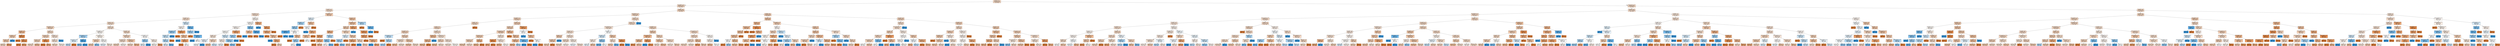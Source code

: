 digraph Tree {
node [shape=box, style="filled", color="black"] ;
0 [label="level_macd <= 1.5\nsamples = 56513\nvalue = [32880, 23633]\nclass = Top5", fillcolor="#f8dcc7"] ;
1 [label="level_MA60P <= 0.5\nsamples = 22052\nvalue = [12932, 9120]\nclass = Top5", fillcolor="#f7dac5"] ;
0 -> 1 [labeldistance=2.5, labelangle=45, headlabel="True"] ;
2 [label="level_MOM <= 1.5\nsamples = 3563\nvalue = [2033, 1530]\nclass = Top5", fillcolor="#f9e0ce"] ;
1 -> 2 ;
3 [label="level_MA120P <= 0.5\nsamples = 3340\nvalue = [1894, 1446]\nclass = Top5", fillcolor="#f9e1d0"] ;
2 -> 3 ;
4 [label="level_VAR <= 1.5\nsamples = 2992\nvalue = [1714, 1278]\nclass = Top5", fillcolor="#f8dfcd"] ;
3 -> 4 ;
5 [label="level_slowd <= 0.5\nsamples = 2946\nvalue = [1694, 1252]\nclass = Top5", fillcolor="#f8decb"] ;
4 -> 5 ;
6 [label="level_macdhist <= 0.5\nsamples = 1060\nvalue = [628, 432]\nclass = Top5", fillcolor="#f7d8c1"] ;
5 -> 6 ;
7 [label="level_MOM <= 0.5\nsamples = 113\nvalue = [77, 36]\nclass = Top5", fillcolor="#f1bc96"] ;
6 -> 7 ;
8 [label="level_WILLR <= 2.5\nsamples = 90\nvalue = [56, 34]\nclass = Top5", fillcolor="#f5ceb1"] ;
7 -> 8 ;
9 [label="level_macd <= 0.5\nsamples = 89\nvalue = [56, 33]\nclass = Top5", fillcolor="#f4cbae"] ;
8 -> 9 ;
10 [label="samples = 74\nvalue = [44, 30]\nclass = Top5", fillcolor="#f7d7c0"] ;
9 -> 10 ;
11 [label="samples = 15\nvalue = [12, 3]\nclass = Top5", fillcolor="#eca06a"] ;
9 -> 11 ;
12 [label="samples = 1\nvalue = [0, 1]\nclass = XXX", fillcolor="#399de5"] ;
8 -> 12 ;
13 [label="level_ATR <= 2.5\nsamples = 23\nvalue = [21, 2]\nclass = Top5", fillcolor="#e78d4c"] ;
7 -> 13 ;
14 [label="samples = 7\nvalue = [7, 0]\nclass = Top5", fillcolor="#e58139"] ;
13 -> 14 ;
15 [label="level_ADX <= 0.5\nsamples = 16\nvalue = [14, 2]\nclass = Top5", fillcolor="#e99355"] ;
13 -> 15 ;
16 [label="samples = 5\nvalue = [5, 0]\nclass = Top5", fillcolor="#e58139"] ;
15 -> 16 ;
17 [label="samples = 11\nvalue = [9, 2]\nclass = Top5", fillcolor="#eb9d65"] ;
15 -> 17 ;
18 [label="level_RSI <= 0.5\nsamples = 947\nvalue = [551, 396]\nclass = Top5", fillcolor="#f8dcc7"] ;
6 -> 18 ;
19 [label="level_aroonup <= 2.5\nsamples = 499\nvalue = [301, 198]\nclass = Top5", fillcolor="#f6d4bb"] ;
18 -> 19 ;
20 [label="level_slowk <= 0.5\nsamples = 490\nvalue = [293, 197]\nclass = Top5", fillcolor="#f6d6be"] ;
19 -> 20 ;
21 [label="samples = 423\nvalue = [247, 176]\nclass = Top5", fillcolor="#f8dbc6"] ;
20 -> 21 ;
22 [label="samples = 67\nvalue = [46, 21]\nclass = Top5", fillcolor="#f1bb93"] ;
20 -> 22 ;
23 [label="level_MA20P <= 1.5\nsamples = 9\nvalue = [8, 1]\nclass = Top5", fillcolor="#e89152"] ;
19 -> 23 ;
24 [label="samples = 5\nvalue = [5, 0]\nclass = Top5", fillcolor="#e58139"] ;
23 -> 24 ;
25 [label="samples = 4\nvalue = [3, 1]\nclass = Top5", fillcolor="#eeab7b"] ;
23 -> 25 ;
26 [label="level_MA20P <= 1.5\nsamples = 448\nvalue = [250, 198]\nclass = Top5", fillcolor="#fae5d6"] ;
18 -> 26 ;
27 [label="level_ADX <= 0.5\nsamples = 447\nvalue = [250, 197]\nclass = Top5", fillcolor="#f9e4d5"] ;
26 -> 27 ;
28 [label="samples = 213\nvalue = [125, 88]\nclass = Top5", fillcolor="#f7dac4"] ;
27 -> 28 ;
29 [label="samples = 234\nvalue = [125, 109]\nclass = Top5", fillcolor="#fcefe6"] ;
27 -> 29 ;
30 [label="samples = 1\nvalue = [0, 1]\nclass = XXX", fillcolor="#399de5"] ;
26 -> 30 ;
31 [label="level_RSI <= 0.5\nsamples = 1886\nvalue = [1066, 820]\nclass = Top5", fillcolor="#f9e2d1"] ;
5 -> 31 ;
32 [label="level_macdhist <= 0.5\nsamples = 456\nvalue = [234, 222]\nclass = Top5", fillcolor="#fef9f5"] ;
31 -> 32 ;
33 [label="level_aroondown <= 2.5\nsamples = 32\nvalue = [11, 21]\nclass = XXX", fillcolor="#a1d0f3"] ;
32 -> 33 ;
34 [label="level_aroonup <= 2.5\nsamples = 22\nvalue = [10, 12]\nclass = XXX", fillcolor="#deeffb"] ;
33 -> 34 ;
35 [label="samples = 20\nvalue = [8, 12]\nclass = XXX", fillcolor="#bddef6"] ;
34 -> 35 ;
36 [label="samples = 2\nvalue = [2, 0]\nclass = Top5", fillcolor="#e58139"] ;
34 -> 36 ;
37 [label="level_ATR <= 1.5\nsamples = 10\nvalue = [1, 9]\nclass = XXX", fillcolor="#4fa8e8"] ;
33 -> 37 ;
38 [label="samples = 4\nvalue = [1, 3]\nclass = XXX", fillcolor="#7bbeee"] ;
37 -> 38 ;
39 [label="samples = 6\nvalue = [0, 6]\nclass = XXX", fillcolor="#399de5"] ;
37 -> 39 ;
40 [label="level_aroondown <= 1.5\nsamples = 424\nvalue = [223, 201]\nclass = Top5", fillcolor="#fcf3eb"] ;
32 -> 40 ;
41 [label="level_aroonup <= 2.5\nsamples = 89\nvalue = [54, 35]\nclass = Top5", fillcolor="#f6d3b9"] ;
40 -> 41 ;
42 [label="samples = 82\nvalue = [52, 30]\nclass = Top5", fillcolor="#f4caab"] ;
41 -> 42 ;
43 [label="samples = 7\nvalue = [2, 5]\nclass = XXX", fillcolor="#88c4ef"] ;
41 -> 43 ;
44 [label="level_ATR <= 0.5\nsamples = 335\nvalue = [169, 166]\nclass = Top5", fillcolor="#fffdfb"] ;
40 -> 44 ;
45 [label="samples = 200\nvalue = [94, 106]\nclass = XXX", fillcolor="#e9f4fc"] ;
44 -> 45 ;
46 [label="samples = 135\nvalue = [75, 60]\nclass = Top5", fillcolor="#fae6d7"] ;
44 -> 46 ;
47 [label="level_MOM <= 0.5\nsamples = 1430\nvalue = [832, 598]\nclass = Top5", fillcolor="#f8dcc7"] ;
31 -> 47 ;
48 [label="level_macdhist <= 1.5\nsamples = 1295\nvalue = [764, 531]\nclass = Top5", fillcolor="#f7d9c3"] ;
47 -> 48 ;
49 [label="level_MA20P <= 0.5\nsamples = 966\nvalue = [556, 410]\nclass = Top5", fillcolor="#f8decb"] ;
48 -> 49 ;
50 [label="samples = 662\nvalue = [397, 265]\nclass = Top5", fillcolor="#f6d5bd"] ;
49 -> 50 ;
51 [label="samples = 304\nvalue = [159, 145]\nclass = Top5", fillcolor="#fdf4ee"] ;
49 -> 51 ;
52 [label="level_macdsignal <= 0.5\nsamples = 329\nvalue = [208, 121]\nclass = Top5", fillcolor="#f4caac"] ;
48 -> 52 ;
53 [label="samples = 222\nvalue = [132, 90]\nclass = Top5", fillcolor="#f7d7c0"] ;
52 -> 53 ;
54 [label="samples = 107\nvalue = [76, 31]\nclass = Top5", fillcolor="#f0b48a"] ;
52 -> 54 ;
55 [label="level_WILLR <= 0.5\nsamples = 135\nvalue = [68, 67]\nclass = Top5", fillcolor="#fffdfc"] ;
47 -> 55 ;
56 [label="level_ADX <= 1.5\nsamples = 19\nvalue = [6, 13]\nclass = XXX", fillcolor="#94caf1"] ;
55 -> 56 ;
57 [label="samples = 13\nvalue = [6, 7]\nclass = XXX", fillcolor="#e3f1fb"] ;
56 -> 57 ;
58 [label="samples = 6\nvalue = [0, 6]\nclass = XXX", fillcolor="#399de5"] ;
56 -> 58 ;
59 [label="level_RSI <= 1.5\nsamples = 116\nvalue = [62, 54]\nclass = Top5", fillcolor="#fcefe5"] ;
55 -> 59 ;
60 [label="samples = 110\nvalue = [57, 53]\nclass = Top5", fillcolor="#fdf6f1"] ;
59 -> 60 ;
61 [label="samples = 6\nvalue = [5, 1]\nclass = Top5", fillcolor="#ea9a61"] ;
59 -> 61 ;
62 [label="level_slowk <= 1.5\nsamples = 46\nvalue = [20, 26]\nclass = XXX", fillcolor="#d1e8f9"] ;
4 -> 62 ;
63 [label="level_macd <= 0.5\nsamples = 35\nvalue = [18, 17]\nclass = Top5", fillcolor="#fef8f4"] ;
62 -> 63 ;
64 [label="level_aroonup <= 0.5\nsamples = 22\nvalue = [7, 15]\nclass = XXX", fillcolor="#95cbf1"] ;
63 -> 64 ;
65 [label="level_MOM <= 0.5\nsamples = 17\nvalue = [7, 10]\nclass = XXX", fillcolor="#c4e2f7"] ;
64 -> 65 ;
66 [label="level_ADX <= 1.5\nsamples = 16\nvalue = [6, 10]\nclass = XXX", fillcolor="#b0d8f5"] ;
65 -> 66 ;
67 [label="samples = 11\nvalue = [5, 6]\nclass = XXX", fillcolor="#deeffb"] ;
66 -> 67 ;
68 [label="samples = 5\nvalue = [1, 4]\nclass = XXX", fillcolor="#6ab6ec"] ;
66 -> 68 ;
69 [label="samples = 1\nvalue = [1, 0]\nclass = Top5", fillcolor="#e58139"] ;
65 -> 69 ;
70 [label="samples = 5\nvalue = [0, 5]\nclass = XXX", fillcolor="#399de5"] ;
64 -> 70 ;
71 [label="level_macdhist <= 0.5\nsamples = 13\nvalue = [11, 2]\nclass = Top5", fillcolor="#ea985d"] ;
63 -> 71 ;
72 [label="samples = 7\nvalue = [7, 0]\nclass = Top5", fillcolor="#e58139"] ;
71 -> 72 ;
73 [label="level_slowd <= 0.5\nsamples = 6\nvalue = [4, 2]\nclass = Top5", fillcolor="#f2c09c"] ;
71 -> 73 ;
74 [label="samples = 1\nvalue = [0, 1]\nclass = XXX", fillcolor="#399de5"] ;
73 -> 74 ;
75 [label="level_aroonup <= 2.5\nsamples = 5\nvalue = [4, 1]\nclass = Top5", fillcolor="#eca06a"] ;
73 -> 75 ;
76 [label="samples = 3\nvalue = [3, 0]\nclass = Top5", fillcolor="#e58139"] ;
75 -> 76 ;
77 [label="samples = 2\nvalue = [1, 1]\nclass = Top5", fillcolor="#ffffff"] ;
75 -> 77 ;
78 [label="level_ADX <= 1.5\nsamples = 11\nvalue = [2, 9]\nclass = XXX", fillcolor="#65b3eb"] ;
62 -> 78 ;
79 [label="level_macd <= 0.5\nsamples = 6\nvalue = [2, 4]\nclass = XXX", fillcolor="#9ccef2"] ;
78 -> 79 ;
80 [label="samples = 1\nvalue = [1, 0]\nclass = Top5", fillcolor="#e58139"] ;
79 -> 80 ;
81 [label="level_macdsignal <= 2.5\nsamples = 5\nvalue = [1, 4]\nclass = XXX", fillcolor="#6ab6ec"] ;
79 -> 81 ;
82 [label="samples = 3\nvalue = [0, 3]\nclass = XXX", fillcolor="#399de5"] ;
81 -> 82 ;
83 [label="samples = 2\nvalue = [1, 1]\nclass = Top5", fillcolor="#ffffff"] ;
81 -> 83 ;
84 [label="samples = 5\nvalue = [0, 5]\nclass = XXX", fillcolor="#399de5"] ;
78 -> 84 ;
85 [label="level_RSI <= 1.5\nsamples = 348\nvalue = [180, 168]\nclass = Top5", fillcolor="#fdf7f2"] ;
3 -> 85 ;
86 [label="level_WILLR <= 2.5\nsamples = 329\nvalue = [166, 163]\nclass = Top5", fillcolor="#fffdfb"] ;
85 -> 86 ;
87 [label="level_aroonup <= 2.5\nsamples = 317\nvalue = [163, 154]\nclass = Top5", fillcolor="#fef8f4"] ;
86 -> 87 ;
88 [label="level_macd <= 0.5\nsamples = 307\nvalue = [155, 152]\nclass = Top5", fillcolor="#fefdfb"] ;
87 -> 88 ;
89 [label="level_ATR <= 0.5\nsamples = 190\nvalue = [105, 85]\nclass = Top5", fillcolor="#fae7d9"] ;
88 -> 89 ;
90 [label="level_WILLR <= 1.5\nsamples = 64\nvalue = [30, 34]\nclass = XXX", fillcolor="#e8f3fc"] ;
89 -> 90 ;
91 [label="samples = 62\nvalue = [30, 32]\nclass = XXX", fillcolor="#f3f9fd"] ;
90 -> 91 ;
92 [label="samples = 2\nvalue = [0, 2]\nclass = XXX", fillcolor="#399de5"] ;
90 -> 92 ;
93 [label="level_aroonup <= 0.5\nsamples = 126\nvalue = [75, 51]\nclass = Top5", fillcolor="#f7d7c0"] ;
89 -> 93 ;
94 [label="samples = 89\nvalue = [59, 30]\nclass = Top5", fillcolor="#f2c19e"] ;
93 -> 94 ;
95 [label="samples = 37\nvalue = [16, 21]\nclass = XXX", fillcolor="#d0e8f9"] ;
93 -> 95 ;
96 [label="level_slowk <= 0.5\nsamples = 117\nvalue = [50, 67]\nclass = XXX", fillcolor="#cde6f8"] ;
88 -> 96 ;
97 [label="level_VAR <= 1.5\nsamples = 56\nvalue = [30, 26]\nclass = Top5", fillcolor="#fceee5"] ;
96 -> 97 ;
98 [label="samples = 50\nvalue = [24, 26]\nclass = XXX", fillcolor="#f0f7fd"] ;
97 -> 98 ;
99 [label="samples = 6\nvalue = [6, 0]\nclass = Top5", fillcolor="#e58139"] ;
97 -> 99 ;
100 [label="level_aroonup <= 1.5\nsamples = 61\nvalue = [20, 41]\nclass = XXX", fillcolor="#9acdf2"] ;
96 -> 100 ;
101 [label="samples = 57\nvalue = [16, 41]\nclass = XXX", fillcolor="#86c3ef"] ;
100 -> 101 ;
102 [label="samples = 4\nvalue = [4, 0]\nclass = Top5", fillcolor="#e58139"] ;
100 -> 102 ;
103 [label="level_macdhist <= 1.5\nsamples = 10\nvalue = [8, 2]\nclass = Top5", fillcolor="#eca06a"] ;
87 -> 103 ;
104 [label="level_MOM <= 0.5\nsamples = 3\nvalue = [1, 2]\nclass = XXX", fillcolor="#9ccef2"] ;
103 -> 104 ;
105 [label="samples = 2\nvalue = [0, 2]\nclass = XXX", fillcolor="#399de5"] ;
104 -> 105 ;
106 [label="samples = 1\nvalue = [1, 0]\nclass = Top5", fillcolor="#e58139"] ;
104 -> 106 ;
107 [label="samples = 7\nvalue = [7, 0]\nclass = Top5", fillcolor="#e58139"] ;
103 -> 107 ;
108 [label="level_ATR <= 1.0\nsamples = 12\nvalue = [3, 9]\nclass = XXX", fillcolor="#7bbeee"] ;
86 -> 108 ;
109 [label="level_slowd <= 1.0\nsamples = 3\nvalue = [2, 1]\nclass = Top5", fillcolor="#f2c09c"] ;
108 -> 109 ;
110 [label="samples = 1\nvalue = [0, 1]\nclass = XXX", fillcolor="#399de5"] ;
109 -> 110 ;
111 [label="samples = 2\nvalue = [2, 0]\nclass = Top5", fillcolor="#e58139"] ;
109 -> 111 ;
112 [label="level_slowk <= 1.5\nsamples = 9\nvalue = [1, 8]\nclass = XXX", fillcolor="#52a9e8"] ;
108 -> 112 ;
113 [label="samples = 1\nvalue = [1, 0]\nclass = Top5", fillcolor="#e58139"] ;
112 -> 113 ;
114 [label="samples = 8\nvalue = [0, 8]\nclass = XXX", fillcolor="#399de5"] ;
112 -> 114 ;
115 [label="level_slowd <= 1.5\nsamples = 19\nvalue = [14, 5]\nclass = Top5", fillcolor="#eeae80"] ;
85 -> 115 ;
116 [label="samples = 2\nvalue = [0, 2]\nclass = XXX", fillcolor="#399de5"] ;
115 -> 116 ;
117 [label="level_ATR <= 0.5\nsamples = 17\nvalue = [14, 3]\nclass = Top5", fillcolor="#eb9c63"] ;
115 -> 117 ;
118 [label="level_aroonup <= 2.5\nsamples = 12\nvalue = [9, 3]\nclass = Top5", fillcolor="#eeab7b"] ;
117 -> 118 ;
119 [label="samples = 3\nvalue = [3, 0]\nclass = Top5", fillcolor="#e58139"] ;
118 -> 119 ;
120 [label="level_WILLR <= 1.5\nsamples = 9\nvalue = [6, 3]\nclass = Top5", fillcolor="#f2c09c"] ;
118 -> 120 ;
121 [label="samples = 1\nvalue = [0, 1]\nclass = XXX", fillcolor="#399de5"] ;
120 -> 121 ;
122 [label="level_slowk <= 2.5\nsamples = 8\nvalue = [6, 2]\nclass = Top5", fillcolor="#eeab7b"] ;
120 -> 122 ;
123 [label="samples = 3\nvalue = [3, 0]\nclass = Top5", fillcolor="#e58139"] ;
122 -> 123 ;
124 [label="samples = 5\nvalue = [3, 2]\nclass = Top5", fillcolor="#f6d5bd"] ;
122 -> 124 ;
125 [label="samples = 5\nvalue = [5, 0]\nclass = Top5", fillcolor="#e58139"] ;
117 -> 125 ;
126 [label="level_macdhist <= 0.5\nsamples = 223\nvalue = [139, 84]\nclass = Top5", fillcolor="#f5cdb1"] ;
2 -> 126 ;
127 [label="level_RSI <= 0.5\nsamples = 26\nvalue = [12, 14]\nclass = XXX", fillcolor="#e3f1fb"] ;
126 -> 127 ;
128 [label="level_MA20P <= 0.5\nsamples = 17\nvalue = [6, 11]\nclass = XXX", fillcolor="#a5d2f3"] ;
127 -> 128 ;
129 [label="level_ATR <= 2.5\nsamples = 16\nvalue = [5, 11]\nclass = XXX", fillcolor="#93caf1"] ;
128 -> 129 ;
130 [label="level_macdsignal <= 0.5\nsamples = 8\nvalue = [1, 7]\nclass = XXX", fillcolor="#55abe9"] ;
129 -> 130 ;
131 [label="samples = 1\nvalue = [1, 0]\nclass = Top5", fillcolor="#e58139"] ;
130 -> 131 ;
132 [label="samples = 7\nvalue = [0, 7]\nclass = XXX", fillcolor="#399de5"] ;
130 -> 132 ;
133 [label="level_macdsignal <= 0.5\nsamples = 8\nvalue = [4, 4]\nclass = Top5", fillcolor="#ffffff"] ;
129 -> 133 ;
134 [label="samples = 2\nvalue = [0, 2]\nclass = XXX", fillcolor="#399de5"] ;
133 -> 134 ;
135 [label="level_VAR <= 0.5\nsamples = 6\nvalue = [4, 2]\nclass = Top5", fillcolor="#f2c09c"] ;
133 -> 135 ;
136 [label="samples = 3\nvalue = [3, 0]\nclass = Top5", fillcolor="#e58139"] ;
135 -> 136 ;
137 [label="level_VAR <= 1.5\nsamples = 3\nvalue = [1, 2]\nclass = XXX", fillcolor="#9ccef2"] ;
135 -> 137 ;
138 [label="samples = 2\nvalue = [1, 1]\nclass = Top5", fillcolor="#ffffff"] ;
137 -> 138 ;
139 [label="samples = 1\nvalue = [0, 1]\nclass = XXX", fillcolor="#399de5"] ;
137 -> 139 ;
140 [label="samples = 1\nvalue = [1, 0]\nclass = Top5", fillcolor="#e58139"] ;
128 -> 140 ;
141 [label="level_slowk <= 0.5\nsamples = 9\nvalue = [6, 3]\nclass = Top5", fillcolor="#f2c09c"] ;
127 -> 141 ;
142 [label="level_macd <= 0.5\nsamples = 6\nvalue = [3, 3]\nclass = Top5", fillcolor="#ffffff"] ;
141 -> 142 ;
143 [label="samples = 2\nvalue = [0, 2]\nclass = XXX", fillcolor="#399de5"] ;
142 -> 143 ;
144 [label="level_MA20P <= 0.5\nsamples = 4\nvalue = [3, 1]\nclass = Top5", fillcolor="#eeab7b"] ;
142 -> 144 ;
145 [label="level_aroonup <= 0.5\nsamples = 3\nvalue = [2, 1]\nclass = Top5", fillcolor="#f2c09c"] ;
144 -> 145 ;
146 [label="samples = 1\nvalue = [1, 0]\nclass = Top5", fillcolor="#e58139"] ;
145 -> 146 ;
147 [label="samples = 2\nvalue = [1, 1]\nclass = Top5", fillcolor="#ffffff"] ;
145 -> 147 ;
148 [label="samples = 1\nvalue = [1, 0]\nclass = Top5", fillcolor="#e58139"] ;
144 -> 148 ;
149 [label="samples = 3\nvalue = [3, 0]\nclass = Top5", fillcolor="#e58139"] ;
141 -> 149 ;
150 [label="level_slowd <= 2.5\nsamples = 197\nvalue = [127, 70]\nclass = Top5", fillcolor="#f3c6a6"] ;
126 -> 150 ;
151 [label="level_macdhist <= 1.5\nsamples = 189\nvalue = [124, 65]\nclass = Top5", fillcolor="#f3c3a1"] ;
150 -> 151 ;
152 [label="level_RSI <= 0.5\nsamples = 162\nvalue = [102, 60]\nclass = Top5", fillcolor="#f4cbad"] ;
151 -> 152 ;
153 [label="level_ADX <= 2.5\nsamples = 40\nvalue = [29, 11]\nclass = Top5", fillcolor="#efb184"] ;
152 -> 153 ;
154 [label="level_ADX <= 0.5\nsamples = 32\nvalue = [26, 6]\nclass = Top5", fillcolor="#eb9e67"] ;
153 -> 154 ;
155 [label="samples = 7\nvalue = [7, 0]\nclass = Top5", fillcolor="#e58139"] ;
154 -> 155 ;
156 [label="level_MA20P <= 0.5\nsamples = 25\nvalue = [19, 6]\nclass = Top5", fillcolor="#eda978"] ;
154 -> 156 ;
157 [label="samples = 5\nvalue = [5, 0]\nclass = Top5", fillcolor="#e58139"] ;
156 -> 157 ;
158 [label="samples = 20\nvalue = [14, 6]\nclass = Top5", fillcolor="#f0b78e"] ;
156 -> 158 ;
159 [label="level_slowd <= 0.5\nsamples = 8\nvalue = [3, 5]\nclass = XXX", fillcolor="#b0d8f5"] ;
153 -> 159 ;
160 [label="level_ATR <= 1.5\nsamples = 7\nvalue = [2, 5]\nclass = XXX", fillcolor="#88c4ef"] ;
159 -> 160 ;
161 [label="samples = 2\nvalue = [1, 1]\nclass = Top5", fillcolor="#ffffff"] ;
160 -> 161 ;
162 [label="samples = 5\nvalue = [1, 4]\nclass = XXX", fillcolor="#6ab6ec"] ;
160 -> 162 ;
163 [label="samples = 1\nvalue = [1, 0]\nclass = Top5", fillcolor="#e58139"] ;
159 -> 163 ;
164 [label="level_aroondown <= 2.5\nsamples = 122\nvalue = [73, 49]\nclass = Top5", fillcolor="#f6d6be"] ;
152 -> 164 ;
165 [label="level_slowk <= 2.5\nsamples = 20\nvalue = [9, 11]\nclass = XXX", fillcolor="#dbedfa"] ;
164 -> 165 ;
166 [label="level_slowk <= 0.5\nsamples = 17\nvalue = [6, 11]\nclass = XXX", fillcolor="#a5d2f3"] ;
165 -> 166 ;
167 [label="samples = 2\nvalue = [2, 0]\nclass = Top5", fillcolor="#e58139"] ;
166 -> 167 ;
168 [label="samples = 15\nvalue = [4, 11]\nclass = XXX", fillcolor="#81c1ee"] ;
166 -> 168 ;
169 [label="samples = 3\nvalue = [3, 0]\nclass = Top5", fillcolor="#e58139"] ;
165 -> 169 ;
170 [label="level_macd <= 0.5\nsamples = 102\nvalue = [64, 38]\nclass = Top5", fillcolor="#f4ccaf"] ;
164 -> 170 ;
171 [label="level_aroonup <= 0.5\nsamples = 18\nvalue = [14, 4]\nclass = Top5", fillcolor="#eca572"] ;
170 -> 171 ;
172 [label="samples = 12\nvalue = [8, 4]\nclass = Top5", fillcolor="#f2c09c"] ;
171 -> 172 ;
173 [label="samples = 6\nvalue = [6, 0]\nclass = Top5", fillcolor="#e58139"] ;
171 -> 173 ;
174 [label="level_ATR <= 0.5\nsamples = 84\nvalue = [50, 34]\nclass = Top5", fillcolor="#f7d7c0"] ;
170 -> 174 ;
175 [label="samples = 3\nvalue = [0, 3]\nclass = XXX", fillcolor="#399de5"] ;
174 -> 175 ;
176 [label="samples = 81\nvalue = [50, 31]\nclass = Top5", fillcolor="#f5cfb4"] ;
174 -> 176 ;
177 [label="level_MA20P <= 0.5\nsamples = 27\nvalue = [22, 5]\nclass = Top5", fillcolor="#eb9e66"] ;
151 -> 177 ;
178 [label="samples = 1\nvalue = [0, 1]\nclass = XXX", fillcolor="#399de5"] ;
177 -> 178 ;
179 [label="level_WILLR <= 1.5\nsamples = 26\nvalue = [22, 4]\nclass = Top5", fillcolor="#ea985d"] ;
177 -> 179 ;
180 [label="level_slowk <= 0.5\nsamples = 20\nvalue = [16, 4]\nclass = Top5", fillcolor="#eca06a"] ;
179 -> 180 ;
181 [label="samples = 5\nvalue = [5, 0]\nclass = Top5", fillcolor="#e58139"] ;
180 -> 181 ;
182 [label="level_aroondown <= 0.5\nsamples = 15\nvalue = [11, 4]\nclass = Top5", fillcolor="#eeaf81"] ;
180 -> 182 ;
183 [label="samples = 1\nvalue = [0, 1]\nclass = XXX", fillcolor="#399de5"] ;
182 -> 183 ;
184 [label="samples = 14\nvalue = [11, 3]\nclass = Top5", fillcolor="#eca36f"] ;
182 -> 184 ;
185 [label="samples = 6\nvalue = [6, 0]\nclass = Top5", fillcolor="#e58139"] ;
179 -> 185 ;
186 [label="level_aroondown <= 0.5\nsamples = 8\nvalue = [3, 5]\nclass = XXX", fillcolor="#b0d8f5"] ;
150 -> 186 ;
187 [label="samples = 2\nvalue = [2, 0]\nclass = Top5", fillcolor="#e58139"] ;
186 -> 187 ;
188 [label="level_ATR <= 1.5\nsamples = 6\nvalue = [1, 5]\nclass = XXX", fillcolor="#61b1ea"] ;
186 -> 188 ;
189 [label="samples = 5\nvalue = [0, 5]\nclass = XXX", fillcolor="#399de5"] ;
188 -> 189 ;
190 [label="samples = 1\nvalue = [1, 0]\nclass = Top5", fillcolor="#e58139"] ;
188 -> 190 ;
191 [label="level_ADX <= 1.5\nsamples = 18489\nvalue = [10899, 7590]\nclass = Top5", fillcolor="#f7d9c3"] ;
1 -> 191 ;
192 [label="level_macdhist <= 1.5\nsamples = 15045\nvalue = [8814, 6231]\nclass = Top5", fillcolor="#f7dac5"] ;
191 -> 192 ;
193 [label="level_MA20P <= 1.5\nsamples = 7705\nvalue = [4580, 3125]\nclass = Top5", fillcolor="#f7d7c0"] ;
192 -> 193 ;
194 [label="level_RSI <= 2.5\nsamples = 5276\nvalue = [3089, 2187]\nclass = Top5", fillcolor="#f7dac5"] ;
193 -> 194 ;
195 [label="level_ADX <= 0.5\nsamples = 5271\nvalue = [3084, 2187]\nclass = Top5", fillcolor="#f7dac5"] ;
194 -> 195 ;
196 [label="level_MA20P <= 0.5\nsamples = 2514\nvalue = [1512, 1002]\nclass = Top5", fillcolor="#f6d4bc"] ;
195 -> 196 ;
197 [label="level_aroondown <= 1.5\nsamples = 59\nvalue = [24, 35]\nclass = XXX", fillcolor="#c1e0f7"] ;
196 -> 197 ;
198 [label="samples = 3\nvalue = [3, 0]\nclass = Top5", fillcolor="#e58139"] ;
197 -> 198 ;
199 [label="level_slowd <= 2.5\nsamples = 56\nvalue = [21, 35]\nclass = XXX", fillcolor="#b0d8f5"] ;
197 -> 199 ;
200 [label="samples = 55\nvalue = [20, 35]\nclass = XXX", fillcolor="#aad5f4"] ;
199 -> 200 ;
201 [label="samples = 1\nvalue = [1, 0]\nclass = Top5", fillcolor="#e58139"] ;
199 -> 201 ;
202 [label="level_slowd <= 0.5\nsamples = 2455\nvalue = [1488, 967]\nclass = Top5", fillcolor="#f6d3ba"] ;
196 -> 202 ;
203 [label="level_macdsignal <= 0.5\nsamples = 993\nvalue = [570, 423]\nclass = Top5", fillcolor="#f8dfcc"] ;
202 -> 203 ;
204 [label="samples = 44\nvalue = [30, 14]\nclass = Top5", fillcolor="#f1bc95"] ;
203 -> 204 ;
205 [label="samples = 949\nvalue = [540, 409]\nclass = Top5", fillcolor="#f9e0cf"] ;
203 -> 205 ;
206 [label="level_MA120P <= 1.5\nsamples = 1462\nvalue = [918, 544]\nclass = Top5", fillcolor="#f4ccae"] ;
202 -> 206 ;
207 [label="samples = 972\nvalue = [633, 339]\nclass = Top5", fillcolor="#f3c4a3"] ;
206 -> 207 ;
208 [label="samples = 490\nvalue = [285, 205]\nclass = Top5", fillcolor="#f8dcc7"] ;
206 -> 208 ;
209 [label="level_MA20P <= 0.5\nsamples = 2757\nvalue = [1572, 1185]\nclass = Top5", fillcolor="#f9e0ce"] ;
195 -> 209 ;
210 [label="level_slowk <= 1.5\nsamples = 153\nvalue = [105, 48]\nclass = Top5", fillcolor="#f1bb94"] ;
209 -> 210 ;
211 [label="level_slowd <= 1.5\nsamples = 151\nvalue = [105, 46]\nclass = Top5", fillcolor="#f0b890"] ;
210 -> 211 ;
212 [label="samples = 147\nvalue = [101, 46]\nclass = Top5", fillcolor="#f1ba93"] ;
211 -> 212 ;
213 [label="samples = 4\nvalue = [4, 0]\nclass = Top5", fillcolor="#e58139"] ;
211 -> 213 ;
214 [label="samples = 2\nvalue = [0, 2]\nclass = XXX", fillcolor="#399de5"] ;
210 -> 214 ;
215 [label="level_macdsignal <= 0.5\nsamples = 2604\nvalue = [1467, 1137]\nclass = Top5", fillcolor="#f9e3d2"] ;
209 -> 215 ;
216 [label="level_RSI <= 0.5\nsamples = 314\nvalue = [191, 123]\nclass = Top5", fillcolor="#f6d2b9"] ;
215 -> 216 ;
217 [label="samples = 93\nvalue = [64, 29]\nclass = Top5", fillcolor="#f1ba93"] ;
216 -> 217 ;
218 [label="samples = 221\nvalue = [127, 94]\nclass = Top5", fillcolor="#f8decc"] ;
216 -> 218 ;
219 [label="level_ATR <= 2.5\nsamples = 2290\nvalue = [1276, 1014]\nclass = Top5", fillcolor="#fae5d6"] ;
215 -> 219 ;
220 [label="samples = 1991\nvalue = [1121, 870]\nclass = Top5", fillcolor="#f9e3d3"] ;
219 -> 220 ;
221 [label="samples = 299\nvalue = [155, 144]\nclass = Top5", fillcolor="#fdf6f1"] ;
219 -> 221 ;
222 [label="samples = 5\nvalue = [5, 0]\nclass = Top5", fillcolor="#e58139"] ;
194 -> 222 ;
223 [label="level_VAR <= 1.5\nsamples = 2429\nvalue = [1491, 938]\nclass = Top5", fillcolor="#f5d0b6"] ;
193 -> 223 ;
224 [label="level_MOM <= 2.5\nsamples = 2416\nvalue = [1480, 936]\nclass = Top5", fillcolor="#f5d1b6"] ;
223 -> 224 ;
225 [label="level_macdsignal <= 1.5\nsamples = 2294\nvalue = [1396, 898]\nclass = Top5", fillcolor="#f6d2b8"] ;
224 -> 225 ;
226 [label="level_aroonup <= 2.5\nsamples = 1989\nvalue = [1225, 764]\nclass = Top5", fillcolor="#f5d0b4"] ;
225 -> 226 ;
227 [label="level_aroonup <= 0.5\nsamples = 1911\nvalue = [1169, 742]\nclass = Top5", fillcolor="#f6d1b7"] ;
226 -> 227 ;
228 [label="samples = 1320\nvalue = [832, 488]\nclass = Top5", fillcolor="#f4cbad"] ;
227 -> 228 ;
229 [label="samples = 591\nvalue = [337, 254]\nclass = Top5", fillcolor="#f9e0ce"] ;
227 -> 229 ;
230 [label="level_VAR <= 0.5\nsamples = 78\nvalue = [56, 22]\nclass = Top5", fillcolor="#efb287"] ;
226 -> 230 ;
231 [label="samples = 75\nvalue = [53, 22]\nclass = Top5", fillcolor="#f0b58b"] ;
230 -> 231 ;
232 [label="samples = 3\nvalue = [3, 0]\nclass = Top5", fillcolor="#e58139"] ;
230 -> 232 ;
233 [label="level_MOM <= 0.5\nsamples = 305\nvalue = [171, 134]\nclass = Top5", fillcolor="#f9e4d4"] ;
225 -> 233 ;
234 [label="level_slowk <= 0.5\nsamples = 11\nvalue = [10, 1]\nclass = Top5", fillcolor="#e88e4d"] ;
233 -> 234 ;
235 [label="samples = 4\nvalue = [3, 1]\nclass = Top5", fillcolor="#eeab7b"] ;
234 -> 235 ;
236 [label="samples = 7\nvalue = [7, 0]\nclass = Top5", fillcolor="#e58139"] ;
234 -> 236 ;
237 [label="level_aroondown <= 1.5\nsamples = 294\nvalue = [161, 133]\nclass = Top5", fillcolor="#fae9dd"] ;
233 -> 237 ;
238 [label="samples = 42\nvalue = [30, 12]\nclass = Top5", fillcolor="#efb388"] ;
237 -> 238 ;
239 [label="samples = 252\nvalue = [131, 121]\nclass = Top5", fillcolor="#fdf5f0"] ;
237 -> 239 ;
240 [label="level_MA60P <= 1.5\nsamples = 122\nvalue = [84, 38]\nclass = Top5", fillcolor="#f1ba93"] ;
224 -> 240 ;
241 [label="samples = 7\nvalue = [7, 0]\nclass = Top5", fillcolor="#e58139"] ;
240 -> 241 ;
242 [label="level_slowd <= 2.5\nsamples = 115\nvalue = [77, 38]\nclass = Top5", fillcolor="#f2bf9b"] ;
240 -> 242 ;
243 [label="level_aroonup <= 2.5\nsamples = 110\nvalue = [76, 34]\nclass = Top5", fillcolor="#f1b992"] ;
242 -> 243 ;
244 [label="samples = 99\nvalue = [72, 27]\nclass = Top5", fillcolor="#efb083"] ;
243 -> 244 ;
245 [label="samples = 11\nvalue = [4, 7]\nclass = XXX", fillcolor="#aad5f4"] ;
243 -> 245 ;
246 [label="level_aroondown <= 2.5\nsamples = 5\nvalue = [1, 4]\nclass = XXX", fillcolor="#6ab6ec"] ;
242 -> 246 ;
247 [label="samples = 4\nvalue = [0, 4]\nclass = XXX", fillcolor="#399de5"] ;
246 -> 247 ;
248 [label="samples = 1\nvalue = [1, 0]\nclass = Top5", fillcolor="#e58139"] ;
246 -> 248 ;
249 [label="level_aroonup <= 1.5\nsamples = 13\nvalue = [11, 2]\nclass = Top5", fillcolor="#ea985d"] ;
223 -> 249 ;
250 [label="level_MA120P <= 1.5\nsamples = 4\nvalue = [2, 2]\nclass = Top5", fillcolor="#ffffff"] ;
249 -> 250 ;
251 [label="samples = 1\nvalue = [0, 1]\nclass = XXX", fillcolor="#399de5"] ;
250 -> 251 ;
252 [label="level_MOM <= 1.5\nsamples = 3\nvalue = [2, 1]\nclass = Top5", fillcolor="#f2c09c"] ;
250 -> 252 ;
253 [label="samples = 1\nvalue = [1, 0]\nclass = Top5", fillcolor="#e58139"] ;
252 -> 253 ;
254 [label="level_slowd <= 0.5\nsamples = 2\nvalue = [1, 1]\nclass = Top5", fillcolor="#ffffff"] ;
252 -> 254 ;
255 [label="samples = 1\nvalue = [0, 1]\nclass = XXX", fillcolor="#399de5"] ;
254 -> 255 ;
256 [label="samples = 1\nvalue = [1, 0]\nclass = Top5", fillcolor="#e58139"] ;
254 -> 256 ;
257 [label="samples = 9\nvalue = [9, 0]\nclass = Top5", fillcolor="#e58139"] ;
249 -> 257 ;
258 [label="level_VAR <= 2.5\nsamples = 7340\nvalue = [4234, 3106]\nclass = Top5", fillcolor="#f8ddca"] ;
192 -> 258 ;
259 [label="level_slowd <= 1.5\nsamples = 7337\nvalue = [4234, 3103]\nclass = Top5", fillcolor="#f8ddca"] ;
258 -> 259 ;
260 [label="level_macdsignal <= 1.5\nsamples = 3188\nvalue = [1793, 1395]\nclass = Top5", fillcolor="#f9e3d3"] ;
259 -> 260 ;
261 [label="level_macd <= 0.5\nsamples = 3041\nvalue = [1720, 1321]\nclass = Top5", fillcolor="#f9e2d1"] ;
260 -> 261 ;
262 [label="level_VAR <= 0.5\nsamples = 154\nvalue = [96, 58]\nclass = Top5", fillcolor="#f5cdb1"] ;
261 -> 262 ;
263 [label="level_MA60P <= 1.5\nsamples = 152\nvalue = [96, 56]\nclass = Top5", fillcolor="#f4caac"] ;
262 -> 263 ;
264 [label="samples = 147\nvalue = [91, 56]\nclass = Top5", fillcolor="#f5cfb3"] ;
263 -> 264 ;
265 [label="samples = 5\nvalue = [5, 0]\nclass = Top5", fillcolor="#e58139"] ;
263 -> 265 ;
266 [label="samples = 2\nvalue = [0, 2]\nclass = XXX", fillcolor="#399de5"] ;
262 -> 266 ;
267 [label="level_MOM <= 1.5\nsamples = 2887\nvalue = [1624, 1263]\nclass = Top5", fillcolor="#f9e3d3"] ;
261 -> 267 ;
268 [label="level_WILLR <= 1.5\nsamples = 2088\nvalue = [1193, 895]\nclass = Top5", fillcolor="#f9e0ce"] ;
267 -> 268 ;
269 [label="samples = 1516\nvalue = [890, 626]\nclass = Top5", fillcolor="#f7dac4"] ;
268 -> 269 ;
270 [label="samples = 572\nvalue = [303, 269]\nclass = Top5", fillcolor="#fcf1e9"] ;
268 -> 270 ;
271 [label="level_WILLR <= 0.5\nsamples = 799\nvalue = [431, 368]\nclass = Top5", fillcolor="#fbede2"] ;
267 -> 271 ;
272 [label="samples = 259\nvalue = [125, 134]\nclass = XXX", fillcolor="#f2f8fd"] ;
271 -> 272 ;
273 [label="samples = 540\nvalue = [306, 234]\nclass = Top5", fillcolor="#f9e1d0"] ;
271 -> 273 ;
274 [label="level_MA60P <= 1.5\nsamples = 147\nvalue = [73, 74]\nclass = XXX", fillcolor="#fcfeff"] ;
260 -> 274 ;
275 [label="level_WILLR <= 0.5\nsamples = 103\nvalue = [45, 58]\nclass = XXX", fillcolor="#d3e9f9"] ;
274 -> 275 ;
276 [label="level_ADX <= 0.5\nsamples = 59\nvalue = [32, 27]\nclass = Top5", fillcolor="#fbebe0"] ;
275 -> 276 ;
277 [label="samples = 36\nvalue = [17, 19]\nclass = XXX", fillcolor="#eaf5fc"] ;
276 -> 277 ;
278 [label="samples = 23\nvalue = [15, 8]\nclass = Top5", fillcolor="#f3c4a3"] ;
276 -> 278 ;
279 [label="level_ATR <= 0.5\nsamples = 44\nvalue = [13, 31]\nclass = XXX", fillcolor="#8cc6f0"] ;
275 -> 279 ;
280 [label="samples = 30\nvalue = [6, 24]\nclass = XXX", fillcolor="#6ab6ec"] ;
279 -> 280 ;
281 [label="samples = 14\nvalue = [7, 7]\nclass = Top5", fillcolor="#ffffff"] ;
279 -> 281 ;
282 [label="level_slowk <= 1.5\nsamples = 44\nvalue = [28, 16]\nclass = Top5", fillcolor="#f4c9aa"] ;
274 -> 282 ;
283 [label="level_RSI <= 1.5\nsamples = 35\nvalue = [20, 15]\nclass = Top5", fillcolor="#f8e0ce"] ;
282 -> 283 ;
284 [label="samples = 30\nvalue = [19, 11]\nclass = Top5", fillcolor="#f4caac"] ;
283 -> 284 ;
285 [label="samples = 5\nvalue = [1, 4]\nclass = XXX", fillcolor="#6ab6ec"] ;
283 -> 285 ;
286 [label="level_MOM <= 2.5\nsamples = 9\nvalue = [8, 1]\nclass = Top5", fillcolor="#e89152"] ;
282 -> 286 ;
287 [label="samples = 8\nvalue = [8, 0]\nclass = Top5", fillcolor="#e58139"] ;
286 -> 287 ;
288 [label="samples = 1\nvalue = [0, 1]\nclass = XXX", fillcolor="#399de5"] ;
286 -> 288 ;
289 [label="level_MA20P <= 1.5\nsamples = 4149\nvalue = [2441, 1708]\nclass = Top5", fillcolor="#f7d9c4"] ;
259 -> 289 ;
290 [label="level_macd <= 0.5\nsamples = 818\nvalue = [506, 312]\nclass = Top5", fillcolor="#f5cfb3"] ;
289 -> 290 ;
291 [label="level_aroondown <= 2.5\nsamples = 101\nvalue = [71, 30]\nclass = Top5", fillcolor="#f0b68d"] ;
290 -> 291 ;
292 [label="level_WILLR <= 0.5\nsamples = 88\nvalue = [60, 28]\nclass = Top5", fillcolor="#f1bc95"] ;
291 -> 292 ;
293 [label="samples = 10\nvalue = [9, 1]\nclass = Top5", fillcolor="#e88f4f"] ;
292 -> 293 ;
294 [label="samples = 78\nvalue = [51, 27]\nclass = Top5", fillcolor="#f3c4a2"] ;
292 -> 294 ;
295 [label="level_slowk <= 1.5\nsamples = 13\nvalue = [11, 2]\nclass = Top5", fillcolor="#ea985d"] ;
291 -> 295 ;
296 [label="samples = 1\nvalue = [0, 1]\nclass = XXX", fillcolor="#399de5"] ;
295 -> 296 ;
297 [label="samples = 12\nvalue = [11, 1]\nclass = Top5", fillcolor="#e78c4b"] ;
295 -> 297 ;
298 [label="level_ATR <= 0.5\nsamples = 717\nvalue = [435, 282]\nclass = Top5", fillcolor="#f6d3b9"] ;
290 -> 298 ;
299 [label="level_MA120P <= 0.5\nsamples = 347\nvalue = [221, 126]\nclass = Top5", fillcolor="#f4c9aa"] ;
298 -> 299 ;
300 [label="samples = 119\nvalue = [67, 52]\nclass = Top5", fillcolor="#f9e3d3"] ;
299 -> 300 ;
301 [label="samples = 228\nvalue = [154, 74]\nclass = Top5", fillcolor="#f1be98"] ;
299 -> 301 ;
302 [label="level_aroonup <= 2.5\nsamples = 370\nvalue = [214, 156]\nclass = Top5", fillcolor="#f8ddc9"] ;
298 -> 302 ;
303 [label="samples = 229\nvalue = [127, 102]\nclass = Top5", fillcolor="#fae6d8"] ;
302 -> 303 ;
304 [label="samples = 141\nvalue = [87, 54]\nclass = Top5", fillcolor="#f5cfb4"] ;
302 -> 304 ;
305 [label="level_aroondown <= 2.5\nsamples = 3331\nvalue = [1935, 1396]\nclass = Top5", fillcolor="#f8dcc8"] ;
289 -> 305 ;
306 [label="level_MOM <= 2.5\nsamples = 3064\nvalue = [1797, 1267]\nclass = Top5", fillcolor="#f7dac5"] ;
305 -> 306 ;
307 [label="level_ATR <= 1.5\nsamples = 2939\nvalue = [1714, 1225]\nclass = Top5", fillcolor="#f8dbc7"] ;
306 -> 307 ;
308 [label="samples = 2115\nvalue = [1252, 863]\nclass = Top5", fillcolor="#f7d8c1"] ;
307 -> 308 ;
309 [label="samples = 824\nvalue = [462, 362]\nclass = Top5", fillcolor="#f9e4d4"] ;
307 -> 309 ;
310 [label="level_ATR <= 0.5\nsamples = 125\nvalue = [83, 42]\nclass = Top5", fillcolor="#f2c19d"] ;
306 -> 310 ;
311 [label="samples = 25\nvalue = [21, 4]\nclass = Top5", fillcolor="#ea995f"] ;
310 -> 311 ;
312 [label="samples = 100\nvalue = [62, 38]\nclass = Top5", fillcolor="#f5ceb2"] ;
310 -> 312 ;
313 [label="level_RSI <= 2.5\nsamples = 267\nvalue = [138, 129]\nclass = Top5", fillcolor="#fdf7f2"] ;
305 -> 313 ;
314 [label="level_MOM <= 0.5\nsamples = 261\nvalue = [138, 123]\nclass = Top5", fillcolor="#fcf1e9"] ;
313 -> 314 ;
315 [label="samples = 35\nvalue = [24, 11]\nclass = Top5", fillcolor="#f1bb94"] ;
314 -> 315 ;
316 [label="samples = 226\nvalue = [114, 112]\nclass = Top5", fillcolor="#fffdfc"] ;
314 -> 316 ;
317 [label="samples = 6\nvalue = [0, 6]\nclass = XXX", fillcolor="#399de5"] ;
313 -> 317 ;
318 [label="samples = 3\nvalue = [0, 3]\nclass = XXX", fillcolor="#399de5"] ;
258 -> 318 ;
319 [label="level_RSI <= 0.5\nsamples = 3444\nvalue = [2085, 1359]\nclass = Top5", fillcolor="#f6d3ba"] ;
191 -> 319 ;
320 [label="level_MOM <= 0.5\nsamples = 815\nvalue = [520, 295]\nclass = Top5", fillcolor="#f4c8a9"] ;
319 -> 320 ;
321 [label="level_slowk <= 1.5\nsamples = 270\nvalue = [187, 83]\nclass = Top5", fillcolor="#f1b991"] ;
320 -> 321 ;
322 [label="level_aroonup <= 2.5\nsamples = 249\nvalue = [168, 81]\nclass = Top5", fillcolor="#f2be98"] ;
321 -> 322 ;
323 [label="level_VAR <= 1.5\nsamples = 246\nvalue = [165, 81]\nclass = Top5", fillcolor="#f2bf9a"] ;
322 -> 323 ;
324 [label="level_MA20P <= 0.5\nsamples = 243\nvalue = [162, 81]\nclass = Top5", fillcolor="#f2c09c"] ;
323 -> 324 ;
325 [label="level_ATR <= 0.5\nsamples = 12\nvalue = [6, 6]\nclass = Top5", fillcolor="#ffffff"] ;
324 -> 325 ;
326 [label="samples = 3\nvalue = [3, 0]\nclass = Top5", fillcolor="#e58139"] ;
325 -> 326 ;
327 [label="samples = 9\nvalue = [3, 6]\nclass = XXX", fillcolor="#9ccef2"] ;
325 -> 327 ;
328 [label="level_VAR <= 0.5\nsamples = 231\nvalue = [156, 75]\nclass = Top5", fillcolor="#f2be98"] ;
324 -> 328 ;
329 [label="samples = 219\nvalue = [146, 73]\nclass = Top5", fillcolor="#f2c09c"] ;
328 -> 329 ;
330 [label="samples = 12\nvalue = [10, 2]\nclass = Top5", fillcolor="#ea9a61"] ;
328 -> 330 ;
331 [label="samples = 3\nvalue = [3, 0]\nclass = Top5", fillcolor="#e58139"] ;
323 -> 331 ;
332 [label="samples = 3\nvalue = [3, 0]\nclass = Top5", fillcolor="#e58139"] ;
322 -> 332 ;
333 [label="level_aroondown <= 2.5\nsamples = 21\nvalue = [19, 2]\nclass = Top5", fillcolor="#e88e4e"] ;
321 -> 333 ;
334 [label="samples = 14\nvalue = [14, 0]\nclass = Top5", fillcolor="#e58139"] ;
333 -> 334 ;
335 [label="level_macd <= 0.5\nsamples = 7\nvalue = [5, 2]\nclass = Top5", fillcolor="#efb388"] ;
333 -> 335 ;
336 [label="level_macdhist <= 1.5\nsamples = 6\nvalue = [5, 1]\nclass = Top5", fillcolor="#ea9a61"] ;
335 -> 336 ;
337 [label="level_WILLR <= 0.5\nsamples = 3\nvalue = [2, 1]\nclass = Top5", fillcolor="#f2c09c"] ;
336 -> 337 ;
338 [label="samples = 2\nvalue = [2, 0]\nclass = Top5", fillcolor="#e58139"] ;
337 -> 338 ;
339 [label="samples = 1\nvalue = [0, 1]\nclass = XXX", fillcolor="#399de5"] ;
337 -> 339 ;
340 [label="samples = 3\nvalue = [3, 0]\nclass = Top5", fillcolor="#e58139"] ;
336 -> 340 ;
341 [label="samples = 1\nvalue = [0, 1]\nclass = XXX", fillcolor="#399de5"] ;
335 -> 341 ;
342 [label="level_macdhist <= 0.5\nsamples = 545\nvalue = [333, 212]\nclass = Top5", fillcolor="#f6d1b7"] ;
320 -> 342 ;
343 [label="level_ATR <= 1.5\nsamples = 74\nvalue = [38, 36]\nclass = Top5", fillcolor="#fef8f5"] ;
342 -> 343 ;
344 [label="level_macd <= 0.5\nsamples = 38\nvalue = [23, 15]\nclass = Top5", fillcolor="#f6d3ba"] ;
343 -> 344 ;
345 [label="level_MA20P <= 0.5\nsamples = 23\nvalue = [12, 11]\nclass = Top5", fillcolor="#fdf5ef"] ;
344 -> 345 ;
346 [label="samples = 1\nvalue = [1, 0]\nclass = Top5", fillcolor="#e58139"] ;
345 -> 346 ;
347 [label="level_aroondown <= 2.5\nsamples = 22\nvalue = [11, 11]\nclass = Top5", fillcolor="#ffffff"] ;
345 -> 347 ;
348 [label="samples = 1\nvalue = [0, 1]\nclass = XXX", fillcolor="#399de5"] ;
347 -> 348 ;
349 [label="samples = 21\nvalue = [11, 10]\nclass = Top5", fillcolor="#fdf4ed"] ;
347 -> 349 ;
350 [label="level_aroonup <= 0.5\nsamples = 15\nvalue = [11, 4]\nclass = Top5", fillcolor="#eeaf81"] ;
344 -> 350 ;
351 [label="level_slowd <= 0.5\nsamples = 14\nvalue = [11, 3]\nclass = Top5", fillcolor="#eca36f"] ;
350 -> 351 ;
352 [label="samples = 11\nvalue = [8, 3]\nclass = Top5", fillcolor="#efb083"] ;
351 -> 352 ;
353 [label="samples = 3\nvalue = [3, 0]\nclass = Top5", fillcolor="#e58139"] ;
351 -> 353 ;
354 [label="samples = 1\nvalue = [0, 1]\nclass = XXX", fillcolor="#399de5"] ;
350 -> 354 ;
355 [label="level_aroondown <= 2.5\nsamples = 36\nvalue = [15, 21]\nclass = XXX", fillcolor="#c6e3f8"] ;
343 -> 355 ;
356 [label="samples = 4\nvalue = [0, 4]\nclass = XXX", fillcolor="#399de5"] ;
355 -> 356 ;
357 [label="level_macd <= 0.5\nsamples = 32\nvalue = [15, 17]\nclass = XXX", fillcolor="#e8f3fc"] ;
355 -> 357 ;
358 [label="level_macdsignal <= 0.5\nsamples = 17\nvalue = [6, 11]\nclass = XXX", fillcolor="#a5d2f3"] ;
357 -> 358 ;
359 [label="samples = 11\nvalue = [6, 5]\nclass = Top5", fillcolor="#fbeade"] ;
358 -> 359 ;
360 [label="samples = 6\nvalue = [0, 6]\nclass = XXX", fillcolor="#399de5"] ;
358 -> 360 ;
361 [label="level_slowd <= 0.5\nsamples = 15\nvalue = [9, 6]\nclass = Top5", fillcolor="#f6d5bd"] ;
357 -> 361 ;
362 [label="samples = 13\nvalue = [9, 4]\nclass = Top5", fillcolor="#f1b991"] ;
361 -> 362 ;
363 [label="samples = 2\nvalue = [0, 2]\nclass = XXX", fillcolor="#399de5"] ;
361 -> 363 ;
364 [label="level_ADX <= 2.5\nsamples = 471\nvalue = [295, 176]\nclass = Top5", fillcolor="#f5ccaf"] ;
342 -> 364 ;
365 [label="level_macd <= 0.5\nsamples = 342\nvalue = [222, 120]\nclass = Top5", fillcolor="#f3c5a4"] ;
364 -> 365 ;
366 [label="level_WILLR <= 0.5\nsamples = 143\nvalue = [85, 58]\nclass = Top5", fillcolor="#f7d7c0"] ;
365 -> 366 ;
367 [label="level_aroondown <= 1.5\nsamples = 139\nvalue = [85, 54]\nclass = Top5", fillcolor="#f6d1b7"] ;
366 -> 367 ;
368 [label="samples = 5\nvalue = [5, 0]\nclass = Top5", fillcolor="#e58139"] ;
367 -> 368 ;
369 [label="samples = 134\nvalue = [80, 54]\nclass = Top5", fillcolor="#f7d6bf"] ;
367 -> 369 ;
370 [label="samples = 4\nvalue = [0, 4]\nclass = XXX", fillcolor="#399de5"] ;
366 -> 370 ;
371 [label="level_MA120P <= 0.5\nsamples = 199\nvalue = [137, 62]\nclass = Top5", fillcolor="#f1ba93"] ;
365 -> 371 ;
372 [label="level_macdhist <= 1.5\nsamples = 9\nvalue = [4, 5]\nclass = XXX", fillcolor="#d7ebfa"] ;
371 -> 372 ;
373 [label="samples = 8\nvalue = [4, 4]\nclass = Top5", fillcolor="#ffffff"] ;
372 -> 373 ;
374 [label="samples = 1\nvalue = [0, 1]\nclass = XXX", fillcolor="#399de5"] ;
372 -> 374 ;
375 [label="level_slowk <= 0.5\nsamples = 190\nvalue = [133, 57]\nclass = Top5", fillcolor="#f0b78e"] ;
371 -> 375 ;
376 [label="samples = 134\nvalue = [89, 45]\nclass = Top5", fillcolor="#f2c19d"] ;
375 -> 376 ;
377 [label="samples = 56\nvalue = [44, 12]\nclass = Top5", fillcolor="#eca36f"] ;
375 -> 377 ;
378 [label="level_aroondown <= 2.5\nsamples = 129\nvalue = [73, 56]\nclass = Top5", fillcolor="#f9e2d1"] ;
364 -> 378 ;
379 [label="level_MA120P <= 0.5\nsamples = 14\nvalue = [5, 9]\nclass = XXX", fillcolor="#a7d3f3"] ;
378 -> 379 ;
380 [label="samples = 2\nvalue = [2, 0]\nclass = Top5", fillcolor="#e58139"] ;
379 -> 380 ;
381 [label="level_slowk <= 0.5\nsamples = 12\nvalue = [3, 9]\nclass = XXX", fillcolor="#7bbeee"] ;
379 -> 381 ;
382 [label="samples = 1\nvalue = [1, 0]\nclass = Top5", fillcolor="#e58139"] ;
381 -> 382 ;
383 [label="samples = 11\nvalue = [2, 9]\nclass = XXX", fillcolor="#65b3eb"] ;
381 -> 383 ;
384 [label="level_MA20P <= 0.5\nsamples = 115\nvalue = [68, 47]\nclass = Top5", fillcolor="#f7d8c2"] ;
378 -> 384 ;
385 [label="samples = 1\nvalue = [0, 1]\nclass = XXX", fillcolor="#399de5"] ;
384 -> 385 ;
386 [label="level_VAR <= 0.5\nsamples = 114\nvalue = [68, 46]\nclass = Top5", fillcolor="#f7d6bf"] ;
384 -> 386 ;
387 [label="samples = 113\nvalue = [67, 46]\nclass = Top5", fillcolor="#f7d8c1"] ;
386 -> 387 ;
388 [label="samples = 1\nvalue = [1, 0]\nclass = Top5", fillcolor="#e58139"] ;
386 -> 388 ;
389 [label="level_MOM <= 0.5\nsamples = 2629\nvalue = [1565, 1064]\nclass = Top5", fillcolor="#f7d7c0"] ;
319 -> 389 ;
390 [label="level_VAR <= 2.5\nsamples = 642\nvalue = [363, 279]\nclass = Top5", fillcolor="#f9e2d1"] ;
389 -> 390 ;
391 [label="level_macdsignal <= 0.5\nsamples = 640\nvalue = [363, 277]\nclass = Top5", fillcolor="#f9e1d0"] ;
390 -> 391 ;
392 [label="level_VAR <= 0.5\nsamples = 293\nvalue = [177, 116]\nclass = Top5", fillcolor="#f6d4bb"] ;
391 -> 392 ;
393 [label="level_MA60P <= 1.5\nsamples = 276\nvalue = [163, 113]\nclass = Top5", fillcolor="#f7d8c2"] ;
392 -> 393 ;
394 [label="level_aroondown <= 1.5\nsamples = 268\nvalue = [161, 107]\nclass = Top5", fillcolor="#f6d5bd"] ;
393 -> 394 ;
395 [label="samples = 75\nvalue = [38, 37]\nclass = Top5", fillcolor="#fefcfa"] ;
394 -> 395 ;
396 [label="samples = 193\nvalue = [123, 70]\nclass = Top5", fillcolor="#f4c9aa"] ;
394 -> 396 ;
397 [label="level_slowk <= 2.5\nsamples = 8\nvalue = [2, 6]\nclass = XXX", fillcolor="#7bbeee"] ;
393 -> 397 ;
398 [label="samples = 4\nvalue = [2, 2]\nclass = Top5", fillcolor="#ffffff"] ;
397 -> 398 ;
399 [label="samples = 4\nvalue = [0, 4]\nclass = XXX", fillcolor="#399de5"] ;
397 -> 399 ;
400 [label="level_aroondown <= 2.5\nsamples = 17\nvalue = [14, 3]\nclass = Top5", fillcolor="#eb9c63"] ;
392 -> 400 ;
401 [label="samples = 8\nvalue = [8, 0]\nclass = Top5", fillcolor="#e58139"] ;
400 -> 401 ;
402 [label="level_MA60P <= 1.5\nsamples = 9\nvalue = [6, 3]\nclass = Top5", fillcolor="#f2c09c"] ;
400 -> 402 ;
403 [label="samples = 8\nvalue = [6, 2]\nclass = Top5", fillcolor="#eeab7b"] ;
402 -> 403 ;
404 [label="samples = 1\nvalue = [0, 1]\nclass = XXX", fillcolor="#399de5"] ;
402 -> 404 ;
405 [label="level_WILLR <= 2.5\nsamples = 347\nvalue = [186, 161]\nclass = Top5", fillcolor="#fceee4"] ;
391 -> 405 ;
406 [label="level_VAR <= 0.5\nsamples = 260\nvalue = [132, 128]\nclass = Top5", fillcolor="#fefbf9"] ;
405 -> 406 ;
407 [label="level_macd <= 0.5\nsamples = 258\nvalue = [132, 126]\nclass = Top5", fillcolor="#fef9f6"] ;
406 -> 407 ;
408 [label="samples = 5\nvalue = [1, 4]\nclass = XXX", fillcolor="#6ab6ec"] ;
407 -> 408 ;
409 [label="samples = 253\nvalue = [131, 122]\nclass = Top5", fillcolor="#fdf6f1"] ;
407 -> 409 ;
410 [label="samples = 2\nvalue = [0, 2]\nclass = XXX", fillcolor="#399de5"] ;
406 -> 410 ;
411 [label="level_slowk <= 2.5\nsamples = 87\nvalue = [54, 33]\nclass = Top5", fillcolor="#f5ceb2"] ;
405 -> 411 ;
412 [label="level_slowk <= 1.5\nsamples = 39\nvalue = [19, 20]\nclass = XXX", fillcolor="#f5fafe"] ;
411 -> 412 ;
413 [label="samples = 11\nvalue = [8, 3]\nclass = Top5", fillcolor="#efb083"] ;
412 -> 413 ;
414 [label="samples = 28\nvalue = [11, 17]\nclass = XXX", fillcolor="#b9dcf6"] ;
412 -> 414 ;
415 [label="level_aroonup <= 1.5\nsamples = 48\nvalue = [35, 13]\nclass = Top5", fillcolor="#efb083"] ;
411 -> 415 ;
416 [label="samples = 7\nvalue = [7, 0]\nclass = Top5", fillcolor="#e58139"] ;
415 -> 416 ;
417 [label="samples = 41\nvalue = [28, 13]\nclass = Top5", fillcolor="#f1bc95"] ;
415 -> 417 ;
418 [label="samples = 2\nvalue = [0, 2]\nclass = XXX", fillcolor="#399de5"] ;
390 -> 418 ;
419 [label="level_WILLR <= 0.5\nsamples = 1987\nvalue = [1202, 785]\nclass = Top5", fillcolor="#f6d3ba"] ;
389 -> 419 ;
420 [label="level_ATR <= 1.5\nsamples = 674\nvalue = [390, 284]\nclass = Top5", fillcolor="#f8ddc9"] ;
419 -> 420 ;
421 [label="level_aroonup <= 0.5\nsamples = 410\nvalue = [249, 161]\nclass = Top5", fillcolor="#f6d2b9"] ;
420 -> 421 ;
422 [label="level_MA20P <= 0.5\nsamples = 308\nvalue = [193, 115]\nclass = Top5", fillcolor="#f4ccaf"] ;
421 -> 422 ;
423 [label="samples = 2\nvalue = [2, 0]\nclass = Top5", fillcolor="#e58139"] ;
422 -> 423 ;
424 [label="level_MA120P <= 1.5\nsamples = 306\nvalue = [191, 115]\nclass = Top5", fillcolor="#f5cdb0"] ;
422 -> 424 ;
425 [label="samples = 202\nvalue = [131, 71]\nclass = Top5", fillcolor="#f3c5a4"] ;
424 -> 425 ;
426 [label="samples = 104\nvalue = [60, 44]\nclass = Top5", fillcolor="#f8ddca"] ;
424 -> 426 ;
427 [label="level_MA120P <= 0.5\nsamples = 102\nvalue = [56, 46]\nclass = Top5", fillcolor="#fae8dc"] ;
421 -> 427 ;
428 [label="samples = 3\nvalue = [0, 3]\nclass = XXX", fillcolor="#399de5"] ;
427 -> 428 ;
429 [label="level_MA20P <= 0.5\nsamples = 99\nvalue = [56, 43]\nclass = Top5", fillcolor="#f9e2d1"] ;
427 -> 429 ;
430 [label="samples = 2\nvalue = [0, 2]\nclass = XXX", fillcolor="#399de5"] ;
429 -> 430 ;
431 [label="samples = 97\nvalue = [56, 41]\nclass = Top5", fillcolor="#f8ddca"] ;
429 -> 431 ;
432 [label="level_aroonup <= 2.5\nsamples = 264\nvalue = [141, 123]\nclass = Top5", fillcolor="#fcefe6"] ;
420 -> 432 ;
433 [label="level_MOM <= 2.5\nsamples = 261\nvalue = [138, 123]\nclass = Top5", fillcolor="#fcf1e9"] ;
432 -> 433 ;
434 [label="level_ADX <= 2.5\nsamples = 249\nvalue = [129, 120]\nclass = Top5", fillcolor="#fdf6f1"] ;
433 -> 434 ;
435 [label="samples = 209\nvalue = [104, 105]\nclass = XXX", fillcolor="#fdfeff"] ;
434 -> 435 ;
436 [label="samples = 40\nvalue = [25, 15]\nclass = Top5", fillcolor="#f5cdb0"] ;
434 -> 436 ;
437 [label="level_slowd <= 0.5\nsamples = 12\nvalue = [9, 3]\nclass = Top5", fillcolor="#eeab7b"] ;
433 -> 437 ;
438 [label="samples = 3\nvalue = [3, 0]\nclass = Top5", fillcolor="#e58139"] ;
437 -> 438 ;
439 [label="samples = 9\nvalue = [6, 3]\nclass = Top5", fillcolor="#f2c09c"] ;
437 -> 439 ;
440 [label="samples = 3\nvalue = [3, 0]\nclass = Top5", fillcolor="#e58139"] ;
432 -> 440 ;
441 [label="level_macd <= 0.5\nsamples = 1313\nvalue = [812, 501]\nclass = Top5", fillcolor="#f5cfb3"] ;
419 -> 441 ;
442 [label="level_aroonup <= 2.5\nsamples = 285\nvalue = [190, 95]\nclass = Top5", fillcolor="#f2c09c"] ;
441 -> 442 ;
443 [label="level_slowk <= 1.5\nsamples = 273\nvalue = [178, 95]\nclass = Top5", fillcolor="#f3c4a3"] ;
442 -> 443 ;
444 [label="level_MOM <= 2.5\nsamples = 107\nvalue = [77, 30]\nclass = Top5", fillcolor="#efb286"] ;
443 -> 444 ;
445 [label="samples = 102\nvalue = [72, 30]\nclass = Top5", fillcolor="#f0b58b"] ;
444 -> 445 ;
446 [label="samples = 5\nvalue = [5, 0]\nclass = Top5", fillcolor="#e58139"] ;
444 -> 446 ;
447 [label="level_VAR <= 0.5\nsamples = 166\nvalue = [101, 65]\nclass = Top5", fillcolor="#f6d2b8"] ;
443 -> 447 ;
448 [label="samples = 163\nvalue = [101, 62]\nclass = Top5", fillcolor="#f5ceb3"] ;
447 -> 448 ;
449 [label="samples = 3\nvalue = [0, 3]\nclass = XXX", fillcolor="#399de5"] ;
447 -> 449 ;
450 [label="samples = 12\nvalue = [12, 0]\nclass = Top5", fillcolor="#e58139"] ;
442 -> 450 ;
451 [label="level_aroonup <= 1.5\nsamples = 1028\nvalue = [622, 406]\nclass = Top5", fillcolor="#f6d3ba"] ;
441 -> 451 ;
452 [label="level_MA20P <= 1.5\nsamples = 624\nvalue = [390, 234]\nclass = Top5", fillcolor="#f5cdb0"] ;
451 -> 452 ;
453 [label="level_macdsignal <= 0.5\nsamples = 167\nvalue = [92, 75]\nclass = Top5", fillcolor="#fae8da"] ;
452 -> 453 ;
454 [label="samples = 25\nvalue = [7, 18]\nclass = XXX", fillcolor="#86c3ef"] ;
453 -> 454 ;
455 [label="samples = 142\nvalue = [85, 57]\nclass = Top5", fillcolor="#f6d5be"] ;
453 -> 455 ;
456 [label="level_MA20P <= 2.5\nsamples = 457\nvalue = [298, 159]\nclass = Top5", fillcolor="#f3c4a3"] ;
452 -> 456 ;
457 [label="samples = 452\nvalue = [293, 159]\nclass = Top5", fillcolor="#f3c5a4"] ;
456 -> 457 ;
458 [label="samples = 5\nvalue = [5, 0]\nclass = Top5", fillcolor="#e58139"] ;
456 -> 458 ;
459 [label="level_macdsignal <= 1.5\nsamples = 404\nvalue = [232, 172]\nclass = Top5", fillcolor="#f8decc"] ;
451 -> 459 ;
460 [label="level_macdhist <= 0.5\nsamples = 382\nvalue = [214, 168]\nclass = Top5", fillcolor="#f9e4d4"] ;
459 -> 460 ;
461 [label="samples = 3\nvalue = [3, 0]\nclass = Top5", fillcolor="#e58139"] ;
460 -> 461 ;
462 [label="samples = 379\nvalue = [211, 168]\nclass = Top5", fillcolor="#fae5d7"] ;
460 -> 462 ;
463 [label="level_RSI <= 1.5\nsamples = 22\nvalue = [18, 4]\nclass = Top5", fillcolor="#eb9d65"] ;
459 -> 463 ;
464 [label="samples = 6\nvalue = [6, 0]\nclass = Top5", fillcolor="#e58139"] ;
463 -> 464 ;
465 [label="samples = 16\nvalue = [12, 4]\nclass = Top5", fillcolor="#eeab7b"] ;
463 -> 465 ;
466 [label="level_aroonup <= 2.5\nsamples = 34461\nvalue = [19948, 14513]\nclass = Top5", fillcolor="#f8ddc9"] ;
0 -> 466 [labeldistance=2.5, labelangle=-45, headlabel="False"] ;
467 [label="level_WILLR <= 2.5\nsamples = 19654\nvalue = [11289, 8365]\nclass = Top5", fillcolor="#f8decc"] ;
466 -> 467 ;
468 [label="level_macdhist <= 1.5\nsamples = 17304\nvalue = [9991, 7313]\nclass = Top5", fillcolor="#f8ddca"] ;
467 -> 468 ;
469 [label="level_aroondown <= 2.5\nsamples = 8527\nvalue = [4863, 3664]\nclass = Top5", fillcolor="#f9e0ce"] ;
468 -> 469 ;
470 [label="level_MOM <= 2.5\nsamples = 3788\nvalue = [2109, 1679]\nclass = Top5", fillcolor="#fae5d7"] ;
469 -> 470 ;
471 [label="level_MA20P <= 1.5\nsamples = 2841\nvalue = [1611, 1230]\nclass = Top5", fillcolor="#f9e1d0"] ;
470 -> 471 ;
472 [label="level_slowd <= 2.5\nsamples = 710\nvalue = [374, 336]\nclass = Top5", fillcolor="#fcf2eb"] ;
471 -> 472 ;
473 [label="level_slowk <= 0.5\nsamples = 675\nvalue = [350, 325]\nclass = Top5", fillcolor="#fdf6f1"] ;
472 -> 473 ;
474 [label="level_ATR <= 1.5\nsamples = 208\nvalue = [120, 88]\nclass = Top5", fillcolor="#f8ddca"] ;
473 -> 474 ;
475 [label="samples = 97\nvalue = [49, 48]\nclass = Top5", fillcolor="#fefcfb"] ;
474 -> 475 ;
476 [label="samples = 111\nvalue = [71, 40]\nclass = Top5", fillcolor="#f4c8a9"] ;
474 -> 476 ;
477 [label="level_ADX <= 2.5\nsamples = 467\nvalue = [230, 237]\nclass = XXX", fillcolor="#f9fcfe"] ;
473 -> 477 ;
478 [label="samples = 447\nvalue = [216, 231]\nclass = XXX", fillcolor="#f2f9fd"] ;
477 -> 478 ;
479 [label="samples = 20\nvalue = [14, 6]\nclass = Top5", fillcolor="#f0b78e"] ;
477 -> 479 ;
480 [label="level_macdsignal <= 2.5\nsamples = 35\nvalue = [24, 11]\nclass = Top5", fillcolor="#f1bb94"] ;
472 -> 480 ;
481 [label="level_ATR <= 0.5\nsamples = 30\nvalue = [19, 11]\nclass = Top5", fillcolor="#f4caac"] ;
480 -> 481 ;
482 [label="samples = 9\nvalue = [8, 1]\nclass = Top5", fillcolor="#e89152"] ;
481 -> 482 ;
483 [label="samples = 21\nvalue = [11, 10]\nclass = Top5", fillcolor="#fdf4ed"] ;
481 -> 483 ;
484 [label="samples = 5\nvalue = [5, 0]\nclass = Top5", fillcolor="#e58139"] ;
480 -> 484 ;
485 [label="level_ADX <= 2.5\nsamples = 2131\nvalue = [1237, 894]\nclass = Top5", fillcolor="#f8dcc8"] ;
471 -> 485 ;
486 [label="level_MOM <= 1.5\nsamples = 2081\nvalue = [1213, 868]\nclass = Top5", fillcolor="#f8dbc7"] ;
485 -> 486 ;
487 [label="level_VAR <= 0.5\nsamples = 741\nvalue = [448, 293]\nclass = Top5", fillcolor="#f6d3ba"] ;
486 -> 487 ;
488 [label="samples = 736\nvalue = [443, 293]\nclass = Top5", fillcolor="#f6d4bc"] ;
487 -> 488 ;
489 [label="samples = 5\nvalue = [5, 0]\nclass = Top5", fillcolor="#e58139"] ;
487 -> 489 ;
490 [label="level_MA60P <= 1.5\nsamples = 1340\nvalue = [765, 575]\nclass = Top5", fillcolor="#f9e0ce"] ;
486 -> 490 ;
491 [label="samples = 19\nvalue = [15, 4]\nclass = Top5", fillcolor="#eca36e"] ;
490 -> 491 ;
492 [label="samples = 1321\nvalue = [750, 571]\nclass = Top5", fillcolor="#f9e1d0"] ;
490 -> 492 ;
493 [label="level_MA60P <= 2.5\nsamples = 50\nvalue = [24, 26]\nclass = XXX", fillcolor="#f0f7fd"] ;
485 -> 493 ;
494 [label="level_MA120P <= 2.5\nsamples = 25\nvalue = [9, 16]\nclass = XXX", fillcolor="#a8d4f4"] ;
493 -> 494 ;
495 [label="samples = 23\nvalue = [9, 14]\nclass = XXX", fillcolor="#b8dcf6"] ;
494 -> 495 ;
496 [label="samples = 2\nvalue = [0, 2]\nclass = XXX", fillcolor="#399de5"] ;
494 -> 496 ;
497 [label="level_slowk <= 1.5\nsamples = 25\nvalue = [15, 10]\nclass = Top5", fillcolor="#f6d5bd"] ;
493 -> 497 ;
498 [label="samples = 21\nvalue = [14, 7]\nclass = Top5", fillcolor="#f2c09c"] ;
497 -> 498 ;
499 [label="samples = 4\nvalue = [1, 3]\nclass = XXX", fillcolor="#7bbeee"] ;
497 -> 499 ;
500 [label="level_slowk <= 1.5\nsamples = 947\nvalue = [498, 449]\nclass = Top5", fillcolor="#fcf3ec"] ;
470 -> 500 ;
501 [label="level_MA20P <= 2.5\nsamples = 595\nvalue = [326, 269]\nclass = Top5", fillcolor="#fae9dc"] ;
500 -> 501 ;
502 [label="level_slowd <= 1.5\nsamples = 592\nvalue = [323, 269]\nclass = Top5", fillcolor="#fbeade"] ;
501 -> 502 ;
503 [label="level_aroondown <= 0.5\nsamples = 497\nvalue = [278, 219]\nclass = Top5", fillcolor="#f9e4d5"] ;
502 -> 503 ;
504 [label="samples = 341\nvalue = [181, 160]\nclass = Top5", fillcolor="#fcf0e8"] ;
503 -> 504 ;
505 [label="samples = 156\nvalue = [97, 59]\nclass = Top5", fillcolor="#f5ceb1"] ;
503 -> 505 ;
506 [label="level_macdsignal <= 2.5\nsamples = 95\nvalue = [45, 50]\nclass = XXX", fillcolor="#ebf5fc"] ;
502 -> 506 ;
507 [label="samples = 40\nvalue = [15, 25]\nclass = XXX", fillcolor="#b0d8f5"] ;
506 -> 507 ;
508 [label="samples = 55\nvalue = [30, 25]\nclass = Top5", fillcolor="#fbeade"] ;
506 -> 508 ;
509 [label="samples = 3\nvalue = [3, 0]\nclass = Top5", fillcolor="#e58139"] ;
501 -> 509 ;
510 [label="level_MA20P <= 1.5\nsamples = 352\nvalue = [172, 180]\nclass = XXX", fillcolor="#f6fbfe"] ;
500 -> 510 ;
511 [label="level_MA120P <= 2.5\nsamples = 46\nvalue = [27, 19]\nclass = Top5", fillcolor="#f7dac4"] ;
510 -> 511 ;
512 [label="level_macdhist <= 0.5\nsamples = 29\nvalue = [14, 15]\nclass = XXX", fillcolor="#f2f8fd"] ;
511 -> 512 ;
513 [label="samples = 4\nvalue = [0, 4]\nclass = XXX", fillcolor="#399de5"] ;
512 -> 513 ;
514 [label="samples = 25\nvalue = [14, 11]\nclass = Top5", fillcolor="#f9e4d5"] ;
512 -> 514 ;
515 [label="level_ADX <= 2.5\nsamples = 17\nvalue = [13, 4]\nclass = Top5", fillcolor="#eda876"] ;
511 -> 515 ;
516 [label="samples = 16\nvalue = [13, 3]\nclass = Top5", fillcolor="#eb9e67"] ;
515 -> 516 ;
517 [label="samples = 1\nvalue = [0, 1]\nclass = XXX", fillcolor="#399de5"] ;
515 -> 517 ;
518 [label="level_ADX <= 0.5\nsamples = 306\nvalue = [145, 161]\nclass = XXX", fillcolor="#ebf5fc"] ;
510 -> 518 ;
519 [label="level_ATR <= 0.5\nsamples = 145\nvalue = [77, 68]\nclass = Top5", fillcolor="#fcf0e8"] ;
518 -> 519 ;
520 [label="samples = 18\nvalue = [7, 11]\nclass = XXX", fillcolor="#b7dbf6"] ;
519 -> 520 ;
521 [label="samples = 127\nvalue = [70, 57]\nclass = Top5", fillcolor="#fae8da"] ;
519 -> 521 ;
522 [label="level_MA60P <= 2.5\nsamples = 161\nvalue = [68, 93]\nclass = XXX", fillcolor="#cae5f8"] ;
518 -> 522 ;
523 [label="samples = 73\nvalue = [22, 51]\nclass = XXX", fillcolor="#8ec7f0"] ;
522 -> 523 ;
524 [label="samples = 88\nvalue = [46, 42]\nclass = Top5", fillcolor="#fdf4ee"] ;
522 -> 524 ;
525 [label="level_ADX <= 1.5\nsamples = 4739\nvalue = [2754, 1985]\nclass = Top5", fillcolor="#f8dcc8"] ;
469 -> 525 ;
526 [label="level_MA60P <= 0.5\nsamples = 4374\nvalue = [2560, 1814]\nclass = Top5", fillcolor="#f7dac5"] ;
525 -> 526 ;
527 [label="samples = 2\nvalue = [2, 0]\nclass = Top5", fillcolor="#e58139"] ;
526 -> 527 ;
528 [label="level_slowd <= 2.5\nsamples = 4372\nvalue = [2558, 1814]\nclass = Top5", fillcolor="#f7dac5"] ;
526 -> 528 ;
529 [label="level_slowk <= 1.5\nsamples = 4361\nvalue = [2554, 1807]\nclass = Top5", fillcolor="#f7dac5"] ;
528 -> 529 ;
530 [label="level_RSI <= 2.5\nsamples = 3769\nvalue = [2190, 1579]\nclass = Top5", fillcolor="#f8dcc8"] ;
529 -> 530 ;
531 [label="samples = 3768\nvalue = [2190, 1578]\nclass = Top5", fillcolor="#f8dcc8"] ;
530 -> 531 ;
532 [label="samples = 1\nvalue = [0, 1]\nclass = XXX", fillcolor="#399de5"] ;
530 -> 532 ;
533 [label="level_WILLR <= 1.5\nsamples = 592\nvalue = [364, 228]\nclass = Top5", fillcolor="#f5d0b5"] ;
529 -> 533 ;
534 [label="samples = 392\nvalue = [250, 142]\nclass = Top5", fillcolor="#f4c9a9"] ;
533 -> 534 ;
535 [label="samples = 200\nvalue = [114, 86]\nclass = Top5", fillcolor="#f9e0ce"] ;
533 -> 535 ;
536 [label="level_MOM <= 2.5\nsamples = 11\nvalue = [4, 7]\nclass = XXX", fillcolor="#aad5f4"] ;
528 -> 536 ;
537 [label="level_slowk <= 2.5\nsamples = 7\nvalue = [4, 3]\nclass = Top5", fillcolor="#f8e0ce"] ;
536 -> 537 ;
538 [label="samples = 4\nvalue = [1, 3]\nclass = XXX", fillcolor="#7bbeee"] ;
537 -> 538 ;
539 [label="samples = 3\nvalue = [3, 0]\nclass = Top5", fillcolor="#e58139"] ;
537 -> 539 ;
540 [label="samples = 4\nvalue = [0, 4]\nclass = XXX", fillcolor="#399de5"] ;
536 -> 540 ;
541 [label="level_slowk <= 0.5\nsamples = 365\nvalue = [194, 171]\nclass = Top5", fillcolor="#fcf0e8"] ;
525 -> 541 ;
542 [label="level_MOM <= 1.5\nsamples = 188\nvalue = [92, 96]\nclass = XXX", fillcolor="#f7fbfe"] ;
541 -> 542 ;
543 [label="level_MA60P <= 1.5\nsamples = 45\nvalue = [28, 17]\nclass = Top5", fillcolor="#f5ceb1"] ;
542 -> 543 ;
544 [label="level_MA20P <= 1.5\nsamples = 6\nvalue = [2, 4]\nclass = XXX", fillcolor="#9ccef2"] ;
543 -> 544 ;
545 [label="samples = 5\nvalue = [1, 4]\nclass = XXX", fillcolor="#6ab6ec"] ;
544 -> 545 ;
546 [label="samples = 1\nvalue = [1, 0]\nclass = Top5", fillcolor="#e58139"] ;
544 -> 546 ;
547 [label="level_MA120P <= 1.5\nsamples = 39\nvalue = [26, 13]\nclass = Top5", fillcolor="#f2c09c"] ;
543 -> 547 ;
548 [label="samples = 3\nvalue = [3, 0]\nclass = Top5", fillcolor="#e58139"] ;
547 -> 548 ;
549 [label="samples = 36\nvalue = [23, 13]\nclass = Top5", fillcolor="#f4c8a9"] ;
547 -> 549 ;
550 [label="level_ATR <= 2.5\nsamples = 143\nvalue = [64, 79]\nclass = XXX", fillcolor="#d9ecfa"] ;
542 -> 550 ;
551 [label="level_macdhist <= 0.5\nsamples = 99\nvalue = [48, 51]\nclass = XXX", fillcolor="#f3f9fd"] ;
550 -> 551 ;
552 [label="samples = 32\nvalue = [21, 11]\nclass = Top5", fillcolor="#f3c3a1"] ;
551 -> 552 ;
553 [label="samples = 67\nvalue = [27, 40]\nclass = XXX", fillcolor="#bfdff7"] ;
551 -> 553 ;
554 [label="level_macdsignal <= 2.5\nsamples = 44\nvalue = [16, 28]\nclass = XXX", fillcolor="#aad5f4"] ;
550 -> 554 ;
555 [label="samples = 6\nvalue = [0, 6]\nclass = XXX", fillcolor="#399de5"] ;
554 -> 555 ;
556 [label="samples = 38\nvalue = [16, 22]\nclass = XXX", fillcolor="#c9e4f8"] ;
554 -> 556 ;
557 [label="level_RSI <= 0.5\nsamples = 177\nvalue = [102, 75]\nclass = Top5", fillcolor="#f8decb"] ;
541 -> 557 ;
558 [label="samples = 2\nvalue = [0, 2]\nclass = XXX", fillcolor="#399de5"] ;
557 -> 558 ;
559 [label="level_macdsignal <= 1.5\nsamples = 175\nvalue = [102, 73]\nclass = Top5", fillcolor="#f8dbc7"] ;
557 -> 559 ;
560 [label="samples = 2\nvalue = [0, 2]\nclass = XXX", fillcolor="#399de5"] ;
559 -> 560 ;
561 [label="level_slowk <= 2.5\nsamples = 173\nvalue = [102, 71]\nclass = Top5", fillcolor="#f7d9c3"] ;
559 -> 561 ;
562 [label="samples = 168\nvalue = [97, 71]\nclass = Top5", fillcolor="#f8ddca"] ;
561 -> 562 ;
563 [label="samples = 5\nvalue = [5, 0]\nclass = Top5", fillcolor="#e58139"] ;
561 -> 563 ;
564 [label="level_ATR <= 2.5\nsamples = 8777\nvalue = [5128, 3649]\nclass = Top5", fillcolor="#f8dbc6"] ;
468 -> 564 ;
565 [label="level_WILLR <= 0.5\nsamples = 8365\nvalue = [4859, 3506]\nclass = Top5", fillcolor="#f8dcc8"] ;
564 -> 565 ;
566 [label="level_MA120P <= 2.5\nsamples = 1964\nvalue = [1099, 865]\nclass = Top5", fillcolor="#f9e4d5"] ;
565 -> 566 ;
567 [label="level_ADX <= 0.5\nsamples = 1686\nvalue = [922, 764]\nclass = Top5", fillcolor="#fbe9dd"] ;
566 -> 567 ;
568 [label="level_MA120P <= 0.5\nsamples = 963\nvalue = [544, 419]\nclass = Top5", fillcolor="#f9e2d2"] ;
567 -> 568 ;
569 [label="level_slowk <= 1.5\nsamples = 28\nvalue = [20, 8]\nclass = Top5", fillcolor="#efb388"] ;
568 -> 569 ;
570 [label="samples = 26\nvalue = [20, 6]\nclass = Top5", fillcolor="#eda774"] ;
569 -> 570 ;
571 [label="samples = 2\nvalue = [0, 2]\nclass = XXX", fillcolor="#399de5"] ;
569 -> 571 ;
572 [label="level_ATR <= 1.5\nsamples = 935\nvalue = [524, 411]\nclass = Top5", fillcolor="#f9e4d4"] ;
568 -> 572 ;
573 [label="samples = 780\nvalue = [429, 351]\nclass = Top5", fillcolor="#fae8db"] ;
572 -> 573 ;
574 [label="samples = 155\nvalue = [95, 60]\nclass = Top5", fillcolor="#f5d1b6"] ;
572 -> 574 ;
575 [label="level_MA60P <= 2.5\nsamples = 723\nvalue = [378, 345]\nclass = Top5", fillcolor="#fdf4ee"] ;
567 -> 575 ;
576 [label="level_aroondown <= 0.5\nsamples = 645\nvalue = [330, 315]\nclass = Top5", fillcolor="#fef9f6"] ;
575 -> 576 ;
577 [label="samples = 88\nvalue = [39, 49]\nclass = XXX", fillcolor="#d7ebfa"] ;
576 -> 577 ;
578 [label="samples = 557\nvalue = [291, 266]\nclass = Top5", fillcolor="#fdf4ee"] ;
576 -> 578 ;
579 [label="level_ATR <= 1.5\nsamples = 78\nvalue = [48, 30]\nclass = Top5", fillcolor="#f5d0b5"] ;
575 -> 579 ;
580 [label="samples = 76\nvalue = [46, 30]\nclass = Top5", fillcolor="#f6d3ba"] ;
579 -> 580 ;
581 [label="samples = 2\nvalue = [2, 0]\nclass = Top5", fillcolor="#e58139"] ;
579 -> 581 ;
582 [label="level_slowk <= 2.5\nsamples = 278\nvalue = [177, 101]\nclass = Top5", fillcolor="#f4c9aa"] ;
566 -> 582 ;
583 [label="level_slowd <= 1.5\nsamples = 277\nvalue = [177, 100]\nclass = Top5", fillcolor="#f4c8a9"] ;
582 -> 583 ;
584 [label="level_RSI <= 1.5\nsamples = 247\nvalue = [154, 93]\nclass = Top5", fillcolor="#f5cdb1"] ;
583 -> 584 ;
585 [label="samples = 162\nvalue = [106, 56]\nclass = Top5", fillcolor="#f3c4a2"] ;
584 -> 585 ;
586 [label="samples = 85\nvalue = [48, 37]\nclass = Top5", fillcolor="#f9e2d2"] ;
584 -> 586 ;
587 [label="level_aroondown <= 2.5\nsamples = 30\nvalue = [23, 7]\nclass = Top5", fillcolor="#eda775"] ;
583 -> 587 ;
588 [label="samples = 18\nvalue = [11, 7]\nclass = Top5", fillcolor="#f6d1b7"] ;
587 -> 588 ;
589 [label="samples = 12\nvalue = [12, 0]\nclass = Top5", fillcolor="#e58139"] ;
587 -> 589 ;
590 [label="samples = 1\nvalue = [0, 1]\nclass = XXX", fillcolor="#399de5"] ;
582 -> 590 ;
591 [label="level_slowd <= 0.5\nsamples = 6401\nvalue = [3760, 2641]\nclass = Top5", fillcolor="#f7dac4"] ;
565 -> 591 ;
592 [label="level_MA60P <= 0.5\nsamples = 685\nvalue = [432, 253]\nclass = Top5", fillcolor="#f4cbad"] ;
591 -> 592 ;
593 [label="level_aroonup <= 1.5\nsamples = 5\nvalue = [1, 4]\nclass = XXX", fillcolor="#6ab6ec"] ;
592 -> 593 ;
594 [label="samples = 3\nvalue = [0, 3]\nclass = XXX", fillcolor="#399de5"] ;
593 -> 594 ;
595 [label="level_WILLR <= 1.5\nsamples = 2\nvalue = [1, 1]\nclass = Top5", fillcolor="#ffffff"] ;
593 -> 595 ;
596 [label="samples = 1\nvalue = [1, 0]\nclass = Top5", fillcolor="#e58139"] ;
595 -> 596 ;
597 [label="samples = 1\nvalue = [0, 1]\nclass = XXX", fillcolor="#399de5"] ;
595 -> 597 ;
598 [label="level_macdsignal <= 1.5\nsamples = 680\nvalue = [431, 249]\nclass = Top5", fillcolor="#f4caab"] ;
592 -> 598 ;
599 [label="level_ATR <= 1.5\nsamples = 56\nvalue = [30, 26]\nclass = Top5", fillcolor="#fceee5"] ;
598 -> 599 ;
600 [label="samples = 40\nvalue = [25, 15]\nclass = Top5", fillcolor="#f5cdb0"] ;
599 -> 600 ;
601 [label="samples = 16\nvalue = [5, 11]\nclass = XXX", fillcolor="#93caf1"] ;
599 -> 601 ;
602 [label="level_macdsignal <= 2.5\nsamples = 624\nvalue = [401, 223]\nclass = Top5", fillcolor="#f3c7a7"] ;
598 -> 602 ;
603 [label="samples = 404\nvalue = [269, 135]\nclass = Top5", fillcolor="#f2c09c"] ;
602 -> 603 ;
604 [label="samples = 220\nvalue = [132, 88]\nclass = Top5", fillcolor="#f6d5bd"] ;
602 -> 604 ;
605 [label="level_MOM <= 0.5\nsamples = 5716\nvalue = [3328, 2388]\nclass = Top5", fillcolor="#f8dbc7"] ;
591 -> 605 ;
606 [label="level_WILLR <= 1.5\nsamples = 428\nvalue = [226, 202]\nclass = Top5", fillcolor="#fcf2ea"] ;
605 -> 606 ;
607 [label="level_aroonup <= 1.5\nsamples = 204\nvalue = [97, 107]\nclass = XXX", fillcolor="#ecf6fd"] ;
606 -> 607 ;
608 [label="samples = 138\nvalue = [57, 81]\nclass = XXX", fillcolor="#c4e2f7"] ;
607 -> 608 ;
609 [label="samples = 66\nvalue = [40, 26]\nclass = Top5", fillcolor="#f6d3ba"] ;
607 -> 609 ;
610 [label="level_aroondown <= 2.5\nsamples = 224\nvalue = [129, 95]\nclass = Top5", fillcolor="#f8decb"] ;
606 -> 610 ;
611 [label="samples = 200\nvalue = [119, 81]\nclass = Top5", fillcolor="#f7d7c0"] ;
610 -> 611 ;
612 [label="samples = 24\nvalue = [10, 14]\nclass = XXX", fillcolor="#c6e3f8"] ;
610 -> 612 ;
613 [label="level_RSI <= 1.5\nsamples = 5288\nvalue = [3102, 2186]\nclass = Top5", fillcolor="#f7dac5"] ;
605 -> 613 ;
614 [label="level_slowk <= 1.5\nsamples = 1037\nvalue = [641, 396]\nclass = Top5", fillcolor="#f5cfb3"] ;
613 -> 614 ;
615 [label="samples = 564\nvalue = [373, 191]\nclass = Top5", fillcolor="#f2c29e"] ;
614 -> 615 ;
616 [label="samples = 473\nvalue = [268, 205]\nclass = Top5", fillcolor="#f9e1d0"] ;
614 -> 616 ;
617 [label="level_MA20P <= 1.5\nsamples = 4251\nvalue = [2461, 1790]\nclass = Top5", fillcolor="#f8ddc9"] ;
613 -> 617 ;
618 [label="samples = 188\nvalue = [98, 90]\nclass = Top5", fillcolor="#fdf5ef"] ;
617 -> 618 ;
619 [label="samples = 4063\nvalue = [2363, 1700]\nclass = Top5", fillcolor="#f8dcc7"] ;
617 -> 619 ;
620 [label="level_MA120P <= 2.5\nsamples = 412\nvalue = [269, 143]\nclass = Top5", fillcolor="#f3c4a2"] ;
564 -> 620 ;
621 [label="level_MA60P <= 2.5\nsamples = 286\nvalue = [180, 106]\nclass = Top5", fillcolor="#f4cbae"] ;
620 -> 621 ;
622 [label="level_aroondown <= 1.5\nsamples = 277\nvalue = [172, 105]\nclass = Top5", fillcolor="#f5ceb2"] ;
621 -> 622 ;
623 [label="level_ADX <= 0.5\nsamples = 184\nvalue = [108, 76]\nclass = Top5", fillcolor="#f7dac4"] ;
622 -> 623 ;
624 [label="level_MA20P <= 2.5\nsamples = 139\nvalue = [85, 54]\nclass = Top5", fillcolor="#f6d1b7"] ;
623 -> 624 ;
625 [label="samples = 137\nvalue = [85, 52]\nclass = Top5", fillcolor="#f5ceb2"] ;
624 -> 625 ;
626 [label="samples = 2\nvalue = [0, 2]\nclass = XXX", fillcolor="#399de5"] ;
624 -> 626 ;
627 [label="level_slowk <= 0.5\nsamples = 45\nvalue = [23, 22]\nclass = Top5", fillcolor="#fefaf6"] ;
623 -> 627 ;
628 [label="samples = 13\nvalue = [3, 10]\nclass = XXX", fillcolor="#74baed"] ;
627 -> 628 ;
629 [label="samples = 32\nvalue = [20, 12]\nclass = Top5", fillcolor="#f5cdb0"] ;
627 -> 629 ;
630 [label="level_MOM <= 2.5\nsamples = 93\nvalue = [64, 29]\nclass = Top5", fillcolor="#f1ba93"] ;
622 -> 630 ;
631 [label="level_slowd <= 2.5\nsamples = 77\nvalue = [57, 20]\nclass = Top5", fillcolor="#eead7e"] ;
630 -> 631 ;
632 [label="samples = 62\nvalue = [43, 19]\nclass = Top5", fillcolor="#f0b990"] ;
631 -> 632 ;
633 [label="samples = 15\nvalue = [14, 1]\nclass = Top5", fillcolor="#e78a47"] ;
631 -> 633 ;
634 [label="level_aroonup <= 0.5\nsamples = 16\nvalue = [7, 9]\nclass = XXX", fillcolor="#d3e9f9"] ;
630 -> 634 ;
635 [label="samples = 8\nvalue = [0, 8]\nclass = XXX", fillcolor="#399de5"] ;
634 -> 635 ;
636 [label="samples = 8\nvalue = [7, 1]\nclass = Top5", fillcolor="#e99355"] ;
634 -> 636 ;
637 [label="level_slowk <= 0.5\nsamples = 9\nvalue = [8, 1]\nclass = Top5", fillcolor="#e89152"] ;
621 -> 637 ;
638 [label="level_slowd <= 0.5\nsamples = 4\nvalue = [3, 1]\nclass = Top5", fillcolor="#eeab7b"] ;
637 -> 638 ;
639 [label="samples = 1\nvalue = [1, 0]\nclass = Top5", fillcolor="#e58139"] ;
638 -> 639 ;
640 [label="level_MA20P <= 2.5\nsamples = 3\nvalue = [2, 1]\nclass = Top5", fillcolor="#f2c09c"] ;
638 -> 640 ;
641 [label="samples = 2\nvalue = [1, 1]\nclass = Top5", fillcolor="#ffffff"] ;
640 -> 641 ;
642 [label="samples = 1\nvalue = [1, 0]\nclass = Top5", fillcolor="#e58139"] ;
640 -> 642 ;
643 [label="samples = 5\nvalue = [5, 0]\nclass = Top5", fillcolor="#e58139"] ;
637 -> 643 ;
644 [label="level_VAR <= 0.5\nsamples = 126\nvalue = [89, 37]\nclass = Top5", fillcolor="#f0b58b"] ;
620 -> 644 ;
645 [label="level_aroondown <= 0.5\nsamples = 119\nvalue = [88, 31]\nclass = Top5", fillcolor="#eead7f"] ;
644 -> 645 ;
646 [label="level_RSI <= 1.5\nsamples = 64\nvalue = [50, 14]\nclass = Top5", fillcolor="#eca470"] ;
645 -> 646 ;
647 [label="samples = 1\nvalue = [0, 1]\nclass = XXX", fillcolor="#399de5"] ;
646 -> 647 ;
648 [label="level_slowd <= 0.5\nsamples = 63\nvalue = [50, 13]\nclass = Top5", fillcolor="#eca26c"] ;
646 -> 648 ;
649 [label="samples = 4\nvalue = [2, 2]\nclass = Top5", fillcolor="#ffffff"] ;
648 -> 649 ;
650 [label="samples = 59\nvalue = [48, 11]\nclass = Top5", fillcolor="#eb9e66"] ;
648 -> 650 ;
651 [label="level_MA60P <= 2.5\nsamples = 55\nvalue = [38, 17]\nclass = Top5", fillcolor="#f1b992"] ;
645 -> 651 ;
652 [label="level_aroondown <= 2.5\nsamples = 35\nvalue = [28, 7]\nclass = Top5", fillcolor="#eca06a"] ;
651 -> 652 ;
653 [label="samples = 29\nvalue = [22, 7]\nclass = Top5", fillcolor="#eda978"] ;
652 -> 653 ;
654 [label="samples = 6\nvalue = [6, 0]\nclass = Top5", fillcolor="#e58139"] ;
652 -> 654 ;
655 [label="level_aroondown <= 2.5\nsamples = 20\nvalue = [10, 10]\nclass = Top5", fillcolor="#ffffff"] ;
651 -> 655 ;
656 [label="samples = 19\nvalue = [10, 9]\nclass = Top5", fillcolor="#fcf2eb"] ;
655 -> 656 ;
657 [label="samples = 1\nvalue = [0, 1]\nclass = XXX", fillcolor="#399de5"] ;
655 -> 657 ;
658 [label="level_slowd <= 2.5\nsamples = 7\nvalue = [1, 6]\nclass = XXX", fillcolor="#5aade9"] ;
644 -> 658 ;
659 [label="samples = 6\nvalue = [0, 6]\nclass = XXX", fillcolor="#399de5"] ;
658 -> 659 ;
660 [label="samples = 1\nvalue = [1, 0]\nclass = Top5", fillcolor="#e58139"] ;
658 -> 660 ;
661 [label="level_ATR <= 1.5\nsamples = 2350\nvalue = [1298, 1052]\nclass = Top5", fillcolor="#fae7d9"] ;
467 -> 661 ;
662 [label="level_slowk <= 1.5\nsamples = 1679\nvalue = [948, 731]\nclass = Top5", fillcolor="#f9e2d2"] ;
661 -> 662 ;
663 [label="level_ATR <= 0.5\nsamples = 340\nvalue = [176, 164]\nclass = Top5", fillcolor="#fdf6f2"] ;
662 -> 663 ;
664 [label="level_RSI <= 1.5\nsamples = 178\nvalue = [82, 96]\nclass = XXX", fillcolor="#e2f1fb"] ;
663 -> 664 ;
665 [label="samples = 3\nvalue = [0, 3]\nclass = XXX", fillcolor="#399de5"] ;
664 -> 665 ;
666 [label="level_aroondown <= 0.5\nsamples = 175\nvalue = [82, 93]\nclass = XXX", fillcolor="#e8f3fc"] ;
664 -> 666 ;
667 [label="level_macd <= 2.5\nsamples = 129\nvalue = [55, 74]\nclass = XXX", fillcolor="#cce6f8"] ;
666 -> 667 ;
668 [label="level_ADX <= 2.5\nsamples = 67\nvalue = [24, 43]\nclass = XXX", fillcolor="#a8d4f4"] ;
667 -> 668 ;
669 [label="samples = 62\nvalue = [20, 42]\nclass = XXX", fillcolor="#97ccf1"] ;
668 -> 669 ;
670 [label="samples = 5\nvalue = [4, 1]\nclass = Top5", fillcolor="#eca06a"] ;
668 -> 670 ;
671 [label="level_macdhist <= 1.5\nsamples = 62\nvalue = [31, 31]\nclass = Top5", fillcolor="#ffffff"] ;
667 -> 671 ;
672 [label="samples = 6\nvalue = [1, 5]\nclass = XXX", fillcolor="#61b1ea"] ;
671 -> 672 ;
673 [label="samples = 56\nvalue = [30, 26]\nclass = Top5", fillcolor="#fceee5"] ;
671 -> 673 ;
674 [label="level_RSI <= 2.5\nsamples = 46\nvalue = [27, 19]\nclass = Top5", fillcolor="#f7dac4"] ;
666 -> 674 ;
675 [label="level_ADX <= 0.5\nsamples = 41\nvalue = [26, 15]\nclass = Top5", fillcolor="#f4caab"] ;
674 -> 675 ;
676 [label="samples = 28\nvalue = [14, 14]\nclass = Top5", fillcolor="#ffffff"] ;
675 -> 676 ;
677 [label="samples = 13\nvalue = [12, 1]\nclass = Top5", fillcolor="#e78c49"] ;
675 -> 677 ;
678 [label="level_MOM <= 2.5\nsamples = 5\nvalue = [1, 4]\nclass = XXX", fillcolor="#6ab6ec"] ;
674 -> 678 ;
679 [label="samples = 3\nvalue = [0, 3]\nclass = XXX", fillcolor="#399de5"] ;
678 -> 679 ;
680 [label="samples = 2\nvalue = [1, 1]\nclass = Top5", fillcolor="#ffffff"] ;
678 -> 680 ;
681 [label="level_ADX <= 2.5\nsamples = 162\nvalue = [94, 68]\nclass = Top5", fillcolor="#f8dcc8"] ;
663 -> 681 ;
682 [label="level_MA20P <= 2.5\nsamples = 154\nvalue = [92, 62]\nclass = Top5", fillcolor="#f7d6be"] ;
681 -> 682 ;
683 [label="level_slowd <= 1.5\nsamples = 122\nvalue = [68, 54]\nclass = Top5", fillcolor="#fae5d6"] ;
682 -> 683 ;
684 [label="level_MOM <= 1.5\nsamples = 98\nvalue = [61, 37]\nclass = Top5", fillcolor="#f5cdb1"] ;
683 -> 684 ;
685 [label="samples = 48\nvalue = [34, 14]\nclass = Top5", fillcolor="#f0b58b"] ;
684 -> 685 ;
686 [label="samples = 50\nvalue = [27, 23]\nclass = Top5", fillcolor="#fbece2"] ;
684 -> 686 ;
687 [label="level_RSI <= 2.5\nsamples = 24\nvalue = [7, 17]\nclass = XXX", fillcolor="#8bc5f0"] ;
683 -> 687 ;
688 [label="samples = 18\nvalue = [7, 11]\nclass = XXX", fillcolor="#b7dbf6"] ;
687 -> 688 ;
689 [label="samples = 6\nvalue = [0, 6]\nclass = XXX", fillcolor="#399de5"] ;
687 -> 689 ;
690 [label="level_macdsignal <= 1.5\nsamples = 32\nvalue = [24, 8]\nclass = Top5", fillcolor="#eeab7b"] ;
682 -> 690 ;
691 [label="level_ADX <= 0.5\nsamples = 3\nvalue = [1, 2]\nclass = XXX", fillcolor="#9ccef2"] ;
690 -> 691 ;
692 [label="samples = 2\nvalue = [0, 2]\nclass = XXX", fillcolor="#399de5"] ;
691 -> 692 ;
693 [label="samples = 1\nvalue = [1, 0]\nclass = Top5", fillcolor="#e58139"] ;
691 -> 693 ;
694 [label="level_slowd <= 1.5\nsamples = 29\nvalue = [23, 6]\nclass = Top5", fillcolor="#eca26d"] ;
690 -> 694 ;
695 [label="samples = 18\nvalue = [13, 5]\nclass = Top5", fillcolor="#efb185"] ;
694 -> 695 ;
696 [label="samples = 11\nvalue = [10, 1]\nclass = Top5", fillcolor="#e88e4d"] ;
694 -> 696 ;
697 [label="level_aroondown <= 0.5\nsamples = 8\nvalue = [2, 6]\nclass = XXX", fillcolor="#7bbeee"] ;
681 -> 697 ;
698 [label="level_slowd <= 1.5\nsamples = 6\nvalue = [2, 4]\nclass = XXX", fillcolor="#9ccef2"] ;
697 -> 698 ;
699 [label="level_macd <= 2.5\nsamples = 4\nvalue = [2, 2]\nclass = Top5", fillcolor="#ffffff"] ;
698 -> 699 ;
700 [label="samples = 1\nvalue = [1, 0]\nclass = Top5", fillcolor="#e58139"] ;
699 -> 700 ;
701 [label="samples = 3\nvalue = [1, 2]\nclass = XXX", fillcolor="#9ccef2"] ;
699 -> 701 ;
702 [label="samples = 2\nvalue = [0, 2]\nclass = XXX", fillcolor="#399de5"] ;
698 -> 702 ;
703 [label="samples = 2\nvalue = [0, 2]\nclass = XXX", fillcolor="#399de5"] ;
697 -> 703 ;
704 [label="level_slowd <= 1.5\nsamples = 1339\nvalue = [772, 567]\nclass = Top5", fillcolor="#f8deca"] ;
662 -> 704 ;
705 [label="level_aroondown <= 0.5\nsamples = 247\nvalue = [156, 91]\nclass = Top5", fillcolor="#f4caac"] ;
704 -> 705 ;
706 [label="level_aroonup <= 1.5\nsamples = 153\nvalue = [88, 65]\nclass = Top5", fillcolor="#f8decb"] ;
705 -> 706 ;
707 [label="level_MA120P <= 1.5\nsamples = 45\nvalue = [20, 25]\nclass = XXX", fillcolor="#d7ebfa"] ;
706 -> 707 ;
708 [label="samples = 3\nvalue = [3, 0]\nclass = Top5", fillcolor="#e58139"] ;
707 -> 708 ;
709 [label="level_MA60P <= 2.5\nsamples = 42\nvalue = [17, 25]\nclass = XXX", fillcolor="#c0e0f7"] ;
707 -> 709 ;
710 [label="samples = 26\nvalue = [7, 19]\nclass = XXX", fillcolor="#82c1ef"] ;
709 -> 710 ;
711 [label="samples = 16\nvalue = [10, 6]\nclass = Top5", fillcolor="#f5cdb0"] ;
709 -> 711 ;
712 [label="level_ADX <= 2.5\nsamples = 108\nvalue = [68, 40]\nclass = Top5", fillcolor="#f4cbad"] ;
706 -> 712 ;
713 [label="level_MA120P <= 0.5\nsamples = 99\nvalue = [65, 34]\nclass = Top5", fillcolor="#f3c3a1"] ;
712 -> 713 ;
714 [label="samples = 1\nvalue = [0, 1]\nclass = XXX", fillcolor="#399de5"] ;
713 -> 714 ;
715 [label="samples = 98\nvalue = [65, 33]\nclass = Top5", fillcolor="#f2c19e"] ;
713 -> 715 ;
716 [label="level_macd <= 2.5\nsamples = 9\nvalue = [3, 6]\nclass = XXX", fillcolor="#9ccef2"] ;
712 -> 716 ;
717 [label="samples = 5\nvalue = [0, 5]\nclass = XXX", fillcolor="#399de5"] ;
716 -> 717 ;
718 [label="samples = 4\nvalue = [3, 1]\nclass = Top5", fillcolor="#eeab7b"] ;
716 -> 718 ;
719 [label="level_MA60P <= 1.5\nsamples = 94\nvalue = [68, 26]\nclass = Top5", fillcolor="#efb185"] ;
705 -> 719 ;
720 [label="level_RSI <= 1.5\nsamples = 9\nvalue = [3, 6]\nclass = XXX", fillcolor="#9ccef2"] ;
719 -> 720 ;
721 [label="samples = 2\nvalue = [2, 0]\nclass = Top5", fillcolor="#e58139"] ;
720 -> 721 ;
722 [label="level_MOM <= 0.5\nsamples = 7\nvalue = [1, 6]\nclass = XXX", fillcolor="#5aade9"] ;
720 -> 722 ;
723 [label="samples = 3\nvalue = [0, 3]\nclass = XXX", fillcolor="#399de5"] ;
722 -> 723 ;
724 [label="samples = 4\nvalue = [1, 3]\nclass = XXX", fillcolor="#7bbeee"] ;
722 -> 724 ;
725 [label="level_MOM <= 1.5\nsamples = 85\nvalue = [65, 20]\nclass = Top5", fillcolor="#eda876"] ;
719 -> 725 ;
726 [label="level_macdhist <= 1.5\nsamples = 33\nvalue = [29, 4]\nclass = Top5", fillcolor="#e99254"] ;
725 -> 726 ;
727 [label="samples = 10\nvalue = [10, 0]\nclass = Top5", fillcolor="#e58139"] ;
726 -> 727 ;
728 [label="samples = 23\nvalue = [19, 4]\nclass = Top5", fillcolor="#ea9c63"] ;
726 -> 728 ;
729 [label="level_ATR <= 0.5\nsamples = 52\nvalue = [36, 16]\nclass = Top5", fillcolor="#f1b991"] ;
725 -> 729 ;
730 [label="samples = 24\nvalue = [14, 10]\nclass = Top5", fillcolor="#f8dbc6"] ;
729 -> 730 ;
731 [label="samples = 28\nvalue = [22, 6]\nclass = Top5", fillcolor="#eca36f"] ;
729 -> 731 ;
732 [label="level_MOM <= 2.5\nsamples = 1092\nvalue = [616, 476]\nclass = Top5", fillcolor="#f9e2d2"] ;
704 -> 732 ;
733 [label="level_slowk <= 2.5\nsamples = 904\nvalue = [519, 385]\nclass = Top5", fillcolor="#f8decc"] ;
732 -> 733 ;
734 [label="level_aroondown <= 1.5\nsamples = 458\nvalue = [275, 183]\nclass = Top5", fillcolor="#f6d5bd"] ;
733 -> 734 ;
735 [label="level_aroonup <= 0.5\nsamples = 383\nvalue = [240, 143]\nclass = Top5", fillcolor="#f4ccaf"] ;
734 -> 735 ;
736 [label="samples = 66\nvalue = [49, 17]\nclass = Top5", fillcolor="#eead7e"] ;
735 -> 736 ;
737 [label="samples = 317\nvalue = [191, 126]\nclass = Top5", fillcolor="#f6d4bc"] ;
735 -> 737 ;
738 [label="level_ADX <= 2.5\nsamples = 75\nvalue = [35, 40]\nclass = XXX", fillcolor="#e6f3fc"] ;
734 -> 738 ;
739 [label="samples = 73\nvalue = [33, 40]\nclass = XXX", fillcolor="#dceefa"] ;
738 -> 739 ;
740 [label="samples = 2\nvalue = [2, 0]\nclass = Top5", fillcolor="#e58139"] ;
738 -> 740 ;
741 [label="level_aroondown <= 1.5\nsamples = 446\nvalue = [244, 202]\nclass = Top5", fillcolor="#fbe9dd"] ;
733 -> 741 ;
742 [label="level_RSI <= 2.5\nsamples = 220\nvalue = [112, 108]\nclass = Top5", fillcolor="#fefaf8"] ;
741 -> 742 ;
743 [label="samples = 183\nvalue = [88, 95]\nclass = XXX", fillcolor="#f0f8fd"] ;
742 -> 743 ;
744 [label="samples = 37\nvalue = [24, 13]\nclass = Top5", fillcolor="#f3c5a4"] ;
742 -> 744 ;
745 [label="level_aroonup <= 0.5\nsamples = 226\nvalue = [132, 94]\nclass = Top5", fillcolor="#f8dbc6"] ;
741 -> 745 ;
746 [label="samples = 175\nvalue = [98, 77]\nclass = Top5", fillcolor="#f9e4d5"] ;
745 -> 746 ;
747 [label="samples = 51\nvalue = [34, 17]\nclass = Top5", fillcolor="#f2c09c"] ;
745 -> 747 ;
748 [label="level_slowk <= 2.5\nsamples = 188\nvalue = [97, 91]\nclass = Top5", fillcolor="#fdf7f3"] ;
732 -> 748 ;
749 [label="level_MA120P <= 1.5\nsamples = 96\nvalue = [41, 55]\nclass = XXX", fillcolor="#cde6f8"] ;
748 -> 749 ;
750 [label="samples = 3\nvalue = [3, 0]\nclass = Top5", fillcolor="#e58139"] ;
749 -> 750 ;
751 [label="level_MA20P <= 1.5\nsamples = 93\nvalue = [38, 55]\nclass = XXX", fillcolor="#c2e1f7"] ;
749 -> 751 ;
752 [label="samples = 4\nvalue = [0, 4]\nclass = XXX", fillcolor="#399de5"] ;
751 -> 752 ;
753 [label="samples = 89\nvalue = [38, 51]\nclass = XXX", fillcolor="#cde6f8"] ;
751 -> 753 ;
754 [label="level_RSI <= 2.5\nsamples = 92\nvalue = [56, 36]\nclass = Top5", fillcolor="#f6d2b8"] ;
748 -> 754 ;
755 [label="level_MA20P <= 2.5\nsamples = 65\nvalue = [43, 22]\nclass = Top5", fillcolor="#f2c19e"] ;
754 -> 755 ;
756 [label="samples = 44\nvalue = [25, 19]\nclass = Top5", fillcolor="#f9e1cf"] ;
755 -> 756 ;
757 [label="samples = 21\nvalue = [18, 3]\nclass = Top5", fillcolor="#e9965a"] ;
755 -> 757 ;
758 [label="level_macdhist <= 1.5\nsamples = 27\nvalue = [13, 14]\nclass = XXX", fillcolor="#f1f8fd"] ;
754 -> 758 ;
759 [label="samples = 2\nvalue = [2, 0]\nclass = Top5", fillcolor="#e58139"] ;
758 -> 759 ;
760 [label="samples = 25\nvalue = [11, 14]\nclass = XXX", fillcolor="#d5eaf9"] ;
758 -> 760 ;
761 [label="level_MA20P <= 2.5\nsamples = 671\nvalue = [350, 321]\nclass = Top5", fillcolor="#fdf5ef"] ;
661 -> 761 ;
762 [label="level_slowk <= 0.5\nsamples = 521\nvalue = [256, 265]\nclass = XXX", fillcolor="#f8fcfe"] ;
761 -> 762 ;
763 [label="samples = 5\nvalue = [5, 0]\nclass = Top5", fillcolor="#e58139"] ;
762 -> 763 ;
764 [label="level_ADX <= 1.5\nsamples = 516\nvalue = [251, 265]\nclass = XXX", fillcolor="#f5fafe"] ;
762 -> 764 ;
765 [label="level_VAR <= 1.5\nsamples = 451\nvalue = [212, 239]\nclass = XXX", fillcolor="#e9f4fc"] ;
764 -> 765 ;
766 [label="level_MA60P <= 2.5\nsamples = 445\nvalue = [207, 238]\nclass = XXX", fillcolor="#e5f2fc"] ;
765 -> 766 ;
767 [label="level_aroondown <= 2.5\nsamples = 346\nvalue = [169, 177]\nclass = XXX", fillcolor="#f6fbfe"] ;
766 -> 767 ;
768 [label="samples = 317\nvalue = [160, 157]\nclass = Top5", fillcolor="#fffdfb"] ;
767 -> 768 ;
769 [label="samples = 29\nvalue = [9, 20]\nclass = XXX", fillcolor="#92c9f1"] ;
767 -> 769 ;
770 [label="level_macdsignal <= 2.5\nsamples = 99\nvalue = [38, 61]\nclass = XXX", fillcolor="#b4daf5"] ;
766 -> 770 ;
771 [label="samples = 33\nvalue = [8, 25]\nclass = XXX", fillcolor="#78bced"] ;
770 -> 771 ;
772 [label="samples = 66\nvalue = [30, 36]\nclass = XXX", fillcolor="#deeffb"] ;
770 -> 772 ;
773 [label="level_macdsignal <= 1.5\nsamples = 6\nvalue = [5, 1]\nclass = Top5", fillcolor="#ea9a61"] ;
765 -> 773 ;
774 [label="samples = 1\nvalue = [0, 1]\nclass = XXX", fillcolor="#399de5"] ;
773 -> 774 ;
775 [label="samples = 5\nvalue = [5, 0]\nclass = Top5", fillcolor="#e58139"] ;
773 -> 775 ;
776 [label="level_macdhist <= 2.5\nsamples = 65\nvalue = [39, 26]\nclass = Top5", fillcolor="#f6d5bd"] ;
764 -> 776 ;
777 [label="level_aroondown <= 0.5\nsamples = 60\nvalue = [34, 26]\nclass = Top5", fillcolor="#f9e1d0"] ;
776 -> 777 ;
778 [label="level_MOM <= 2.5\nsamples = 46\nvalue = [23, 23]\nclass = Top5", fillcolor="#ffffff"] ;
777 -> 778 ;
779 [label="samples = 33\nvalue = [20, 13]\nclass = Top5", fillcolor="#f6d3ba"] ;
778 -> 779 ;
780 [label="samples = 13\nvalue = [3, 10]\nclass = XXX", fillcolor="#74baed"] ;
778 -> 780 ;
781 [label="level_macdhist <= 1.5\nsamples = 14\nvalue = [11, 3]\nclass = Top5", fillcolor="#eca36f"] ;
777 -> 781 ;
782 [label="samples = 4\nvalue = [4, 0]\nclass = Top5", fillcolor="#e58139"] ;
781 -> 782 ;
783 [label="samples = 10\nvalue = [7, 3]\nclass = Top5", fillcolor="#f0b78e"] ;
781 -> 783 ;
784 [label="samples = 5\nvalue = [5, 0]\nclass = Top5", fillcolor="#e58139"] ;
776 -> 784 ;
785 [label="level_slowd <= 0.5\nsamples = 150\nvalue = [94, 56]\nclass = Top5", fillcolor="#f4ccaf"] ;
761 -> 785 ;
786 [label="samples = 3\nvalue = [0, 3]\nclass = XXX", fillcolor="#399de5"] ;
785 -> 786 ;
787 [label="level_RSI <= 1.5\nsamples = 147\nvalue = [94, 53]\nclass = Top5", fillcolor="#f4c8a9"] ;
785 -> 787 ;
788 [label="samples = 2\nvalue = [0, 2]\nclass = XXX", fillcolor="#399de5"] ;
787 -> 788 ;
789 [label="level_macdsignal <= 1.5\nsamples = 145\nvalue = [94, 51]\nclass = Top5", fillcolor="#f3c5a4"] ;
787 -> 789 ;
790 [label="samples = 4\nvalue = [4, 0]\nclass = Top5", fillcolor="#e58139"] ;
789 -> 790 ;
791 [label="level_ADX <= 2.5\nsamples = 141\nvalue = [90, 51]\nclass = Top5", fillcolor="#f4c8a9"] ;
789 -> 791 ;
792 [label="level_MOM <= 2.5\nsamples = 133\nvalue = [87, 46]\nclass = Top5", fillcolor="#f3c4a2"] ;
791 -> 792 ;
793 [label="samples = 85\nvalue = [52, 33]\nclass = Top5", fillcolor="#f6d1b7"] ;
792 -> 793 ;
794 [label="samples = 48\nvalue = [35, 13]\nclass = Top5", fillcolor="#efb083"] ;
792 -> 794 ;
795 [label="level_aroondown <= 0.5\nsamples = 8\nvalue = [3, 5]\nclass = XXX", fillcolor="#b0d8f5"] ;
791 -> 795 ;
796 [label="samples = 7\nvalue = [2, 5]\nclass = XXX", fillcolor="#88c4ef"] ;
795 -> 796 ;
797 [label="samples = 1\nvalue = [1, 0]\nclass = Top5", fillcolor="#e58139"] ;
795 -> 797 ;
798 [label="level_ADX <= 2.5\nsamples = 14807\nvalue = [8659, 6148]\nclass = Top5", fillcolor="#f7dac6"] ;
466 -> 798 ;
799 [label="level_ATR <= 2.5\nsamples = 13931\nvalue = [8173, 5758]\nclass = Top5", fillcolor="#f7dac4"] ;
798 -> 799 ;
800 [label="level_macdhist <= 1.5\nsamples = 12916\nvalue = [7546, 5370]\nclass = Top5", fillcolor="#f8dbc6"] ;
799 -> 800 ;
801 [label="level_WILLR <= 0.5\nsamples = 1114\nvalue = [688, 426]\nclass = Top5", fillcolor="#f5cfb4"] ;
800 -> 801 ;
802 [label="level_slowd <= 0.5\nsamples = 195\nvalue = [100, 95]\nclass = Top5", fillcolor="#fef9f5"] ;
801 -> 802 ;
803 [label="level_ATR <= 1.5\nsamples = 14\nvalue = [3, 11]\nclass = XXX", fillcolor="#6fb8ec"] ;
802 -> 803 ;
804 [label="level_MA120P <= 1.5\nsamples = 11\nvalue = [3, 8]\nclass = XXX", fillcolor="#83c2ef"] ;
803 -> 804 ;
805 [label="samples = 2\nvalue = [0, 2]\nclass = XXX", fillcolor="#399de5"] ;
804 -> 805 ;
806 [label="level_ADX <= 0.5\nsamples = 9\nvalue = [3, 6]\nclass = XXX", fillcolor="#9ccef2"] ;
804 -> 806 ;
807 [label="samples = 6\nvalue = [1, 5]\nclass = XXX", fillcolor="#61b1ea"] ;
806 -> 807 ;
808 [label="samples = 3\nvalue = [2, 1]\nclass = Top5", fillcolor="#f2c09c"] ;
806 -> 808 ;
809 [label="samples = 3\nvalue = [0, 3]\nclass = XXX", fillcolor="#399de5"] ;
803 -> 809 ;
810 [label="level_MA20P <= 1.5\nsamples = 181\nvalue = [97, 84]\nclass = Top5", fillcolor="#fceee4"] ;
802 -> 810 ;
811 [label="level_slowk <= 1.5\nsamples = 72\nvalue = [31, 41]\nclass = XXX", fillcolor="#cfe7f9"] ;
810 -> 811 ;
812 [label="level_MA120P <= 0.5\nsamples = 68\nvalue = [27, 41]\nclass = XXX", fillcolor="#bbdef6"] ;
811 -> 812 ;
813 [label="samples = 2\nvalue = [2, 0]\nclass = Top5", fillcolor="#e58139"] ;
812 -> 813 ;
814 [label="samples = 66\nvalue = [25, 41]\nclass = XXX", fillcolor="#b2d9f5"] ;
812 -> 814 ;
815 [label="samples = 4\nvalue = [4, 0]\nclass = Top5", fillcolor="#e58139"] ;
811 -> 815 ;
816 [label="level_MA60P <= 2.5\nsamples = 109\nvalue = [66, 43]\nclass = Top5", fillcolor="#f6d3ba"] ;
810 -> 816 ;
817 [label="level_ADX <= 1.5\nsamples = 105\nvalue = [62, 43]\nclass = Top5", fillcolor="#f7d8c2"] ;
816 -> 817 ;
818 [label="samples = 98\nvalue = [61, 37]\nclass = Top5", fillcolor="#f5cdb1"] ;
817 -> 818 ;
819 [label="samples = 7\nvalue = [1, 6]\nclass = XXX", fillcolor="#5aade9"] ;
817 -> 819 ;
820 [label="samples = 4\nvalue = [4, 0]\nclass = Top5", fillcolor="#e58139"] ;
816 -> 820 ;
821 [label="level_MOM <= 0.5\nsamples = 919\nvalue = [588, 331]\nclass = Top5", fillcolor="#f4c8a8"] ;
801 -> 821 ;
822 [label="level_slowk <= 0.5\nsamples = 20\nvalue = [18, 2]\nclass = Top5", fillcolor="#e88f4f"] ;
821 -> 822 ;
823 [label="samples = 1\nvalue = [0, 1]\nclass = XXX", fillcolor="#399de5"] ;
822 -> 823 ;
824 [label="level_RSI <= 2.5\nsamples = 19\nvalue = [18, 1]\nclass = Top5", fillcolor="#e68844"] ;
822 -> 824 ;
825 [label="samples = 17\nvalue = [17, 0]\nclass = Top5", fillcolor="#e58139"] ;
824 -> 825 ;
826 [label="samples = 2\nvalue = [1, 1]\nclass = Top5", fillcolor="#ffffff"] ;
824 -> 826 ;
827 [label="level_ADX <= 0.5\nsamples = 899\nvalue = [570, 329]\nclass = Top5", fillcolor="#f4caab"] ;
821 -> 827 ;
828 [label="level_slowd <= 2.5\nsamples = 381\nvalue = [226, 155]\nclass = Top5", fillcolor="#f7d7c1"] ;
827 -> 828 ;
829 [label="level_MA60P <= 2.5\nsamples = 287\nvalue = [183, 104]\nclass = Top5", fillcolor="#f4c9aa"] ;
828 -> 829 ;
830 [label="samples = 246\nvalue = [162, 84]\nclass = Top5", fillcolor="#f2c2a0"] ;
829 -> 830 ;
831 [label="samples = 41\nvalue = [21, 20]\nclass = Top5", fillcolor="#fef9f6"] ;
829 -> 831 ;
832 [label="level_macdsignal <= 1.5\nsamples = 94\nvalue = [43, 51]\nclass = XXX", fillcolor="#e0f0fb"] ;
828 -> 832 ;
833 [label="samples = 10\nvalue = [2, 8]\nclass = XXX", fillcolor="#6ab6ec"] ;
832 -> 833 ;
834 [label="samples = 84\nvalue = [41, 43]\nclass = XXX", fillcolor="#f6fafe"] ;
832 -> 834 ;
835 [label="level_VAR <= 2.5\nsamples = 518\nvalue = [344, 174]\nclass = Top5", fillcolor="#f2c19d"] ;
827 -> 835 ;
836 [label="level_VAR <= 1.5\nsamples = 517\nvalue = [344, 173]\nclass = Top5", fillcolor="#f2c09d"] ;
835 -> 836 ;
837 [label="samples = 512\nvalue = [339, 173]\nclass = Top5", fillcolor="#f2c19e"] ;
836 -> 837 ;
838 [label="samples = 5\nvalue = [5, 0]\nclass = Top5", fillcolor="#e58139"] ;
836 -> 838 ;
839 [label="samples = 1\nvalue = [0, 1]\nclass = XXX", fillcolor="#399de5"] ;
835 -> 839 ;
840 [label="level_macdhist <= 2.5\nsamples = 11802\nvalue = [6858, 4944]\nclass = Top5", fillcolor="#f8dcc8"] ;
800 -> 840 ;
841 [label="level_macdsignal <= 2.5\nsamples = 8600\nvalue = [5040, 3560]\nclass = Top5", fillcolor="#f7dac5"] ;
840 -> 841 ;
842 [label="level_ADX <= 0.5\nsamples = 6500\nvalue = [3768, 2732]\nclass = Top5", fillcolor="#f8dcc9"] ;
841 -> 842 ;
843 [label="level_aroondown <= 0.5\nsamples = 3551\nvalue = [2091, 1460]\nclass = Top5", fillcolor="#f7d9c3"] ;
842 -> 843 ;
844 [label="level_MOM <= 1.5\nsamples = 1681\nvalue = [1018, 663]\nclass = Top5", fillcolor="#f6d3ba"] ;
843 -> 844 ;
845 [label="samples = 785\nvalue = [495, 290]\nclass = Top5", fillcolor="#f4cbad"] ;
844 -> 845 ;
846 [label="samples = 896\nvalue = [523, 373]\nclass = Top5", fillcolor="#f8dbc6"] ;
844 -> 846 ;
847 [label="level_MA20P <= 2.5\nsamples = 1870\nvalue = [1073, 797]\nclass = Top5", fillcolor="#f8dfcc"] ;
843 -> 847 ;
848 [label="samples = 1591\nvalue = [895, 696]\nclass = Top5", fillcolor="#f9e3d3"] ;
847 -> 848 ;
849 [label="samples = 279\nvalue = [178, 101]\nclass = Top5", fillcolor="#f4c8a9"] ;
847 -> 849 ;
850 [label="level_aroondown <= 0.5\nsamples = 2949\nvalue = [1677, 1272]\nclass = Top5", fillcolor="#f9e1cf"] ;
842 -> 850 ;
851 [label="level_VAR <= 1.5\nsamples = 1795\nvalue = [992, 803]\nclass = Top5", fillcolor="#fae7d9"] ;
850 -> 851 ;
852 [label="samples = 1788\nvalue = [985, 803]\nclass = Top5", fillcolor="#fae8da"] ;
851 -> 852 ;
853 [label="samples = 7\nvalue = [7, 0]\nclass = Top5", fillcolor="#e58139"] ;
851 -> 853 ;
854 [label="level_slowk <= 2.5\nsamples = 1154\nvalue = [685, 469]\nclass = Top5", fillcolor="#f7d7c1"] ;
850 -> 854 ;
855 [label="samples = 535\nvalue = [299, 236]\nclass = Top5", fillcolor="#fae4d5"] ;
854 -> 855 ;
856 [label="samples = 619\nvalue = [386, 233]\nclass = Top5", fillcolor="#f5cdb1"] ;
854 -> 856 ;
857 [label="level_ADX <= 1.5\nsamples = 2100\nvalue = [1272, 828]\nclass = Top5", fillcolor="#f6d3ba"] ;
841 -> 857 ;
858 [label="level_VAR <= 0.5\nsamples = 1379\nvalue = [855, 524]\nclass = Top5", fillcolor="#f5ceb2"] ;
857 -> 858 ;
859 [label="level_RSI <= 1.5\nsamples = 1313\nvalue = [806, 507]\nclass = Top5", fillcolor="#f5d0b6"] ;
858 -> 859 ;
860 [label="samples = 11\nvalue = [4, 7]\nclass = XXX", fillcolor="#aad5f4"] ;
859 -> 860 ;
861 [label="samples = 1302\nvalue = [802, 500]\nclass = Top5", fillcolor="#f5d0b4"] ;
859 -> 861 ;
862 [label="level_WILLR <= 2.5\nsamples = 66\nvalue = [49, 17]\nclass = Top5", fillcolor="#eead7e"] ;
858 -> 862 ;
863 [label="samples = 15\nvalue = [15, 0]\nclass = Top5", fillcolor="#e58139"] ;
862 -> 863 ;
864 [label="samples = 51\nvalue = [34, 17]\nclass = Top5", fillcolor="#f2c09c"] ;
862 -> 864 ;
865 [label="level_MOM <= 0.5\nsamples = 721\nvalue = [417, 304]\nclass = Top5", fillcolor="#f8ddc9"] ;
857 -> 865 ;
866 [label="samples = 2\nvalue = [0, 2]\nclass = XXX", fillcolor="#399de5"] ;
865 -> 866 ;
867 [label="level_aroondown <= 1.5\nsamples = 719\nvalue = [417, 302]\nclass = Top5", fillcolor="#f8dcc8"] ;
865 -> 867 ;
868 [label="samples = 656\nvalue = [374, 282]\nclass = Top5", fillcolor="#f9e0ce"] ;
867 -> 868 ;
869 [label="samples = 63\nvalue = [43, 20]\nclass = Top5", fillcolor="#f1bc95"] ;
867 -> 869 ;
870 [label="level_MOM <= 1.5\nsamples = 3202\nvalue = [1818, 1384]\nclass = Top5", fillcolor="#f9e1d0"] ;
840 -> 870 ;
871 [label="level_ATR <= 0.5\nsamples = 1188\nvalue = [649, 539]\nclass = Top5", fillcolor="#fbeadd"] ;
870 -> 871 ;
872 [label="level_aroondown <= 2.5\nsamples = 421\nvalue = [250, 171]\nclass = Top5", fillcolor="#f7d7c0"] ;
871 -> 872 ;
873 [label="level_slowk <= 0.5\nsamples = 413\nvalue = [248, 165]\nclass = Top5", fillcolor="#f6d5bd"] ;
872 -> 873 ;
874 [label="samples = 5\nvalue = [5, 0]\nclass = Top5", fillcolor="#e58139"] ;
873 -> 874 ;
875 [label="samples = 408\nvalue = [243, 165]\nclass = Top5", fillcolor="#f7d7bf"] ;
873 -> 875 ;
876 [label="level_slowk <= 2.5\nsamples = 8\nvalue = [2, 6]\nclass = XXX", fillcolor="#7bbeee"] ;
872 -> 876 ;
877 [label="samples = 4\nvalue = [2, 2]\nclass = Top5", fillcolor="#ffffff"] ;
876 -> 877 ;
878 [label="samples = 4\nvalue = [0, 4]\nclass = XXX", fillcolor="#399de5"] ;
876 -> 878 ;
879 [label="level_MA120P <= 2.5\nsamples = 767\nvalue = [399, 368]\nclass = Top5", fillcolor="#fdf5f0"] ;
871 -> 879 ;
880 [label="level_ADX <= 1.5\nsamples = 750\nvalue = [394, 356]\nclass = Top5", fillcolor="#fcf3ec"] ;
879 -> 880 ;
881 [label="samples = 665\nvalue = [355, 310]\nclass = Top5", fillcolor="#fcefe6"] ;
880 -> 881 ;
882 [label="samples = 85\nvalue = [39, 46]\nclass = XXX", fillcolor="#e1f0fb"] ;
880 -> 882 ;
883 [label="level_ATR <= 1.5\nsamples = 17\nvalue = [5, 12]\nclass = XXX", fillcolor="#8bc6f0"] ;
879 -> 883 ;
884 [label="samples = 9\nvalue = [1, 8]\nclass = XXX", fillcolor="#52a9e8"] ;
883 -> 884 ;
885 [label="samples = 8\nvalue = [4, 4]\nclass = Top5", fillcolor="#ffffff"] ;
883 -> 885 ;
886 [label="level_macdsignal <= 1.5\nsamples = 2014\nvalue = [1169, 845]\nclass = Top5", fillcolor="#f8dcc8"] ;
870 -> 886 ;
887 [label="level_aroondown <= 1.5\nsamples = 146\nvalue = [94, 52]\nclass = Top5", fillcolor="#f3c7a7"] ;
886 -> 887 ;
888 [label="level_ATR <= 1.5\nsamples = 114\nvalue = [81, 33]\nclass = Top5", fillcolor="#f0b48a"] ;
887 -> 888 ;
889 [label="samples = 68\nvalue = [43, 25]\nclass = Top5", fillcolor="#f4caac"] ;
888 -> 889 ;
890 [label="samples = 46\nvalue = [38, 8]\nclass = Top5", fillcolor="#ea9c63"] ;
888 -> 890 ;
891 [label="level_VAR <= 0.5\nsamples = 32\nvalue = [13, 19]\nclass = XXX", fillcolor="#c0e0f7"] ;
887 -> 891 ;
892 [label="samples = 21\nvalue = [11, 10]\nclass = Top5", fillcolor="#fdf4ed"] ;
891 -> 892 ;
893 [label="samples = 11\nvalue = [2, 9]\nclass = XXX", fillcolor="#65b3eb"] ;
891 -> 893 ;
894 [label="level_VAR <= 1.5\nsamples = 1868\nvalue = [1075, 793]\nclass = Top5", fillcolor="#f8decb"] ;
886 -> 894 ;
895 [label="level_aroondown <= 0.5\nsamples = 1799\nvalue = [1041, 758]\nclass = Top5", fillcolor="#f8ddc9"] ;
894 -> 895 ;
896 [label="samples = 1138\nvalue = [670, 468]\nclass = Top5", fillcolor="#f7d9c3"] ;
895 -> 896 ;
897 [label="samples = 661\nvalue = [371, 290]\nclass = Top5", fillcolor="#f9e3d4"] ;
895 -> 897 ;
898 [label="level_ADX <= 0.5\nsamples = 69\nvalue = [34, 35]\nclass = XXX", fillcolor="#f9fcfe"] ;
894 -> 898 ;
899 [label="samples = 20\nvalue = [6, 14]\nclass = XXX", fillcolor="#8ec7f0"] ;
898 -> 899 ;
900 [label="samples = 49\nvalue = [28, 21]\nclass = Top5", fillcolor="#f8e0ce"] ;
898 -> 900 ;
901 [label="level_MA20P <= 2.5\nsamples = 1015\nvalue = [627, 388]\nclass = Top5", fillcolor="#f5cfb4"] ;
799 -> 901 ;
902 [label="level_slowd <= 0.5\nsamples = 718\nvalue = [422, 296]\nclass = Top5", fillcolor="#f7d9c4"] ;
901 -> 902 ;
903 [label="level_macd <= 2.5\nsamples = 7\nvalue = [1, 6]\nclass = XXX", fillcolor="#5aade9"] ;
902 -> 903 ;
904 [label="samples = 6\nvalue = [0, 6]\nclass = XXX", fillcolor="#399de5"] ;
903 -> 904 ;
905 [label="samples = 1\nvalue = [1, 0]\nclass = Top5", fillcolor="#e58139"] ;
903 -> 905 ;
906 [label="level_WILLR <= 1.5\nsamples = 711\nvalue = [421, 290]\nclass = Top5", fillcolor="#f7d8c1"] ;
902 -> 906 ;
907 [label="level_RSI <= 1.5\nsamples = 157\nvalue = [83, 74]\nclass = Top5", fillcolor="#fcf1ea"] ;
906 -> 907 ;
908 [label="level_slowd <= 2.5\nsamples = 53\nvalue = [23, 30]\nclass = XXX", fillcolor="#d1e8f9"] ;
907 -> 908 ;
909 [label="level_aroondown <= 0.5\nsamples = 49\nvalue = [23, 26]\nclass = XXX", fillcolor="#e8f4fc"] ;
908 -> 909 ;
910 [label="samples = 13\nvalue = [9, 4]\nclass = Top5", fillcolor="#f1b991"] ;
909 -> 910 ;
911 [label="samples = 36\nvalue = [14, 22]\nclass = XXX", fillcolor="#b7dbf6"] ;
909 -> 911 ;
912 [label="samples = 4\nvalue = [0, 4]\nclass = XXX", fillcolor="#399de5"] ;
908 -> 912 ;
913 [label="level_macdsignal <= 1.5\nsamples = 104\nvalue = [60, 44]\nclass = Top5", fillcolor="#f8ddca"] ;
907 -> 913 ;
914 [label="level_MA60P <= 1.5\nsamples = 8\nvalue = [2, 6]\nclass = XXX", fillcolor="#7bbeee"] ;
913 -> 914 ;
915 [label="samples = 2\nvalue = [2, 0]\nclass = Top5", fillcolor="#e58139"] ;
914 -> 915 ;
916 [label="samples = 6\nvalue = [0, 6]\nclass = XXX", fillcolor="#399de5"] ;
914 -> 916 ;
917 [label="level_slowk <= 0.5\nsamples = 96\nvalue = [58, 38]\nclass = Top5", fillcolor="#f6d4bb"] ;
913 -> 917 ;
918 [label="samples = 19\nvalue = [8, 11]\nclass = XXX", fillcolor="#c9e4f8"] ;
917 -> 918 ;
919 [label="samples = 77\nvalue = [50, 27]\nclass = Top5", fillcolor="#f3c5a4"] ;
917 -> 919 ;
920 [label="level_aroondown <= 1.5\nsamples = 554\nvalue = [338, 216]\nclass = Top5", fillcolor="#f6d2b8"] ;
906 -> 920 ;
921 [label="level_macdsignal <= 2.5\nsamples = 451\nvalue = [265, 186]\nclass = Top5", fillcolor="#f7d9c4"] ;
920 -> 921 ;
922 [label="level_RSI <= 2.5\nsamples = 303\nvalue = [186, 117]\nclass = Top5", fillcolor="#f5d0b6"] ;
921 -> 922 ;
923 [label="samples = 273\nvalue = [171, 102]\nclass = Top5", fillcolor="#f5ccaf"] ;
922 -> 923 ;
924 [label="samples = 30\nvalue = [15, 15]\nclass = Top5", fillcolor="#ffffff"] ;
922 -> 924 ;
925 [label="level_VAR <= 1.5\nsamples = 148\nvalue = [79, 69]\nclass = Top5", fillcolor="#fcefe6"] ;
921 -> 925 ;
926 [label="samples = 146\nvalue = [77, 69]\nclass = Top5", fillcolor="#fcf2ea"] ;
925 -> 926 ;
927 [label="samples = 2\nvalue = [2, 0]\nclass = Top5", fillcolor="#e58139"] ;
925 -> 927 ;
928 [label="level_MA60P <= 2.5\nsamples = 103\nvalue = [73, 30]\nclass = Top5", fillcolor="#f0b58a"] ;
920 -> 928 ;
929 [label="level_macdsignal <= 2.5\nsamples = 74\nvalue = [49, 25]\nclass = Top5", fillcolor="#f2c19e"] ;
928 -> 929 ;
930 [label="samples = 61\nvalue = [38, 23]\nclass = Top5", fillcolor="#f5cdb1"] ;
929 -> 930 ;
931 [label="samples = 13\nvalue = [11, 2]\nclass = Top5", fillcolor="#ea985d"] ;
929 -> 931 ;
932 [label="level_macdsignal <= 2.5\nsamples = 29\nvalue = [24, 5]\nclass = Top5", fillcolor="#ea9b62"] ;
928 -> 932 ;
933 [label="samples = 9\nvalue = [9, 0]\nclass = Top5", fillcolor="#e58139"] ;
932 -> 933 ;
934 [label="samples = 20\nvalue = [15, 5]\nclass = Top5", fillcolor="#eeab7b"] ;
932 -> 934 ;
935 [label="level_WILLR <= 2.5\nsamples = 297\nvalue = [205, 92]\nclass = Top5", fillcolor="#f1ba92"] ;
901 -> 935 ;
936 [label="level_ADX <= 1.5\nsamples = 60\nvalue = [48, 12]\nclass = Top5", fillcolor="#eca06a"] ;
935 -> 936 ;
937 [label="level_MOM <= 2.5\nsamples = 45\nvalue = [39, 6]\nclass = Top5", fillcolor="#e99457"] ;
936 -> 937 ;
938 [label="level_macd <= 2.5\nsamples = 33\nvalue = [31, 2]\nclass = Top5", fillcolor="#e78946"] ;
937 -> 938 ;
939 [label="level_aroondown <= 0.5\nsamples = 17\nvalue = [15, 2]\nclass = Top5", fillcolor="#e89253"] ;
938 -> 939 ;
940 [label="samples = 5\nvalue = [5, 0]\nclass = Top5", fillcolor="#e58139"] ;
939 -> 940 ;
941 [label="samples = 12\nvalue = [10, 2]\nclass = Top5", fillcolor="#ea9a61"] ;
939 -> 941 ;
942 [label="samples = 16\nvalue = [16, 0]\nclass = Top5", fillcolor="#e58139"] ;
938 -> 942 ;
943 [label="level_slowd <= 2.5\nsamples = 12\nvalue = [8, 4]\nclass = Top5", fillcolor="#f2c09c"] ;
937 -> 943 ;
944 [label="samples = 4\nvalue = [0, 4]\nclass = XXX", fillcolor="#399de5"] ;
943 -> 944 ;
945 [label="samples = 8\nvalue = [8, 0]\nclass = Top5", fillcolor="#e58139"] ;
943 -> 945 ;
946 [label="level_slowd <= 1.5\nsamples = 15\nvalue = [9, 6]\nclass = Top5", fillcolor="#f6d5bd"] ;
936 -> 946 ;
947 [label="samples = 2\nvalue = [0, 2]\nclass = XXX", fillcolor="#399de5"] ;
946 -> 947 ;
948 [label="level_VAR <= 2.5\nsamples = 13\nvalue = [9, 4]\nclass = Top5", fillcolor="#f1b991"] ;
946 -> 948 ;
949 [label="level_MOM <= 2.5\nsamples = 10\nvalue = [6, 4]\nclass = Top5", fillcolor="#f6d5bd"] ;
948 -> 949 ;
950 [label="samples = 4\nvalue = [1, 3]\nclass = XXX", fillcolor="#7bbeee"] ;
949 -> 950 ;
951 [label="samples = 6\nvalue = [5, 1]\nclass = Top5", fillcolor="#ea9a61"] ;
949 -> 951 ;
952 [label="samples = 3\nvalue = [3, 0]\nclass = Top5", fillcolor="#e58139"] ;
948 -> 952 ;
953 [label="level_VAR <= 0.5\nsamples = 237\nvalue = [157, 80]\nclass = Top5", fillcolor="#f2c19e"] ;
935 -> 953 ;
954 [label="level_aroondown <= 2.5\nsamples = 143\nvalue = [87, 56]\nclass = Top5", fillcolor="#f6d2b8"] ;
953 -> 954 ;
955 [label="level_aroondown <= 1.5\nsamples = 139\nvalue = [83, 56]\nclass = Top5", fillcolor="#f7d6bf"] ;
954 -> 955 ;
956 [label="level_slowk <= 2.5\nsamples = 122\nvalue = [77, 45]\nclass = Top5", fillcolor="#f4cbad"] ;
955 -> 956 ;
957 [label="samples = 56\nvalue = [31, 25]\nclass = Top5", fillcolor="#fae7d9"] ;
956 -> 957 ;
958 [label="samples = 66\nvalue = [46, 20]\nclass = Top5", fillcolor="#f0b88f"] ;
956 -> 958 ;
959 [label="level_MA120P <= 2.5\nsamples = 17\nvalue = [6, 11]\nclass = XXX", fillcolor="#a5d2f3"] ;
955 -> 959 ;
960 [label="samples = 5\nvalue = [0, 5]\nclass = XXX", fillcolor="#399de5"] ;
959 -> 960 ;
961 [label="samples = 12\nvalue = [6, 6]\nclass = Top5", fillcolor="#ffffff"] ;
959 -> 961 ;
962 [label="samples = 4\nvalue = [4, 0]\nclass = Top5", fillcolor="#e58139"] ;
954 -> 962 ;
963 [label="level_ADX <= 1.5\nsamples = 94\nvalue = [70, 24]\nclass = Top5", fillcolor="#eeac7d"] ;
953 -> 963 ;
964 [label="level_slowk <= 1.5\nsamples = 73\nvalue = [51, 22]\nclass = Top5", fillcolor="#f0b78e"] ;
963 -> 964 ;
965 [label="samples = 1\nvalue = [0, 1]\nclass = XXX", fillcolor="#399de5"] ;
964 -> 965 ;
966 [label="level_RSI <= 2.5\nsamples = 72\nvalue = [51, 21]\nclass = Top5", fillcolor="#f0b58b"] ;
964 -> 966 ;
967 [label="samples = 12\nvalue = [10, 2]\nclass = Top5", fillcolor="#ea9a61"] ;
966 -> 967 ;
968 [label="samples = 60\nvalue = [41, 19]\nclass = Top5", fillcolor="#f1bb95"] ;
966 -> 968 ;
969 [label="level_macdhist <= 2.5\nsamples = 21\nvalue = [19, 2]\nclass = Top5", fillcolor="#e88e4e"] ;
963 -> 969 ;
970 [label="samples = 9\nvalue = [9, 0]\nclass = Top5", fillcolor="#e58139"] ;
969 -> 970 ;
971 [label="level_MA120P <= 2.5\nsamples = 12\nvalue = [10, 2]\nclass = Top5", fillcolor="#ea9a61"] ;
969 -> 971 ;
972 [label="samples = 5\nvalue = [5, 0]\nclass = Top5", fillcolor="#e58139"] ;
971 -> 972 ;
973 [label="samples = 7\nvalue = [5, 2]\nclass = Top5", fillcolor="#efb388"] ;
971 -> 973 ;
974 [label="level_ATR <= 1.5\nsamples = 876\nvalue = [486, 390]\nclass = Top5", fillcolor="#fae6d8"] ;
798 -> 974 ;
975 [label="level_aroondown <= 2.5\nsamples = 659\nvalue = [375, 284]\nclass = Top5", fillcolor="#f9e0cf"] ;
974 -> 975 ;
976 [label="level_VAR <= 2.0\nsamples = 634\nvalue = [356, 278]\nclass = Top5", fillcolor="#f9e3d4"] ;
975 -> 976 ;
977 [label="level_VAR <= 0.5\nsamples = 632\nvalue = [356, 276]\nclass = Top5", fillcolor="#f9e3d3"] ;
976 -> 977 ;
978 [label="level_RSI <= 1.5\nsamples = 620\nvalue = [346, 274]\nclass = Top5", fillcolor="#fae5d6"] ;
977 -> 978 ;
979 [label="level_RSI <= 0.5\nsamples = 28\nvalue = [12, 16]\nclass = XXX", fillcolor="#cee6f8"] ;
978 -> 979 ;
980 [label="level_WILLR <= 1.5\nsamples = 19\nvalue = [10, 9]\nclass = Top5", fillcolor="#fcf2eb"] ;
979 -> 980 ;
981 [label="samples = 1\nvalue = [0, 1]\nclass = XXX", fillcolor="#399de5"] ;
980 -> 981 ;
982 [label="samples = 18\nvalue = [10, 8]\nclass = Top5", fillcolor="#fae6d7"] ;
980 -> 982 ;
983 [label="level_WILLR <= 2.5\nsamples = 9\nvalue = [2, 7]\nclass = XXX", fillcolor="#72b9ec"] ;
979 -> 983 ;
984 [label="samples = 3\nvalue = [2, 1]\nclass = Top5", fillcolor="#f2c09c"] ;
983 -> 984 ;
985 [label="samples = 6\nvalue = [0, 6]\nclass = XXX", fillcolor="#399de5"] ;
983 -> 985 ;
986 [label="level_WILLR <= 0.5\nsamples = 592\nvalue = [334, 258]\nclass = Top5", fillcolor="#f9e2d2"] ;
978 -> 986 ;
987 [label="samples = 2\nvalue = [2, 0]\nclass = Top5", fillcolor="#e58139"] ;
986 -> 987 ;
988 [label="level_aroondown <= 0.5\nsamples = 590\nvalue = [332, 258]\nclass = Top5", fillcolor="#f9e3d3"] ;
986 -> 988 ;
989 [label="samples = 502\nvalue = [277, 225]\nclass = Top5", fillcolor="#fae7da"] ;
988 -> 989 ;
990 [label="samples = 88\nvalue = [55, 33]\nclass = Top5", fillcolor="#f5cdb0"] ;
988 -> 990 ;
991 [label="level_aroondown <= 0.5\nsamples = 12\nvalue = [10, 2]\nclass = Top5", fillcolor="#ea9a61"] ;
977 -> 991 ;
992 [label="level_macdhist <= 2.5\nsamples = 7\nvalue = [5, 2]\nclass = Top5", fillcolor="#efb388"] ;
991 -> 992 ;
993 [label="level_MOM <= 2.5\nsamples = 5\nvalue = [3, 2]\nclass = Top5", fillcolor="#f6d5bd"] ;
992 -> 993 ;
994 [label="samples = 1\nvalue = [1, 0]\nclass = Top5", fillcolor="#e58139"] ;
993 -> 994 ;
995 [label="samples = 4\nvalue = [2, 2]\nclass = Top5", fillcolor="#ffffff"] ;
993 -> 995 ;
996 [label="samples = 2\nvalue = [2, 0]\nclass = Top5", fillcolor="#e58139"] ;
992 -> 996 ;
997 [label="samples = 5\nvalue = [5, 0]\nclass = Top5", fillcolor="#e58139"] ;
991 -> 997 ;
998 [label="samples = 2\nvalue = [0, 2]\nclass = XXX", fillcolor="#399de5"] ;
976 -> 998 ;
999 [label="level_macdhist <= 2.5\nsamples = 25\nvalue = [19, 6]\nclass = Top5", fillcolor="#eda978"] ;
975 -> 999 ;
1000 [label="level_WILLR <= 2.5\nsamples = 13\nvalue = [8, 5]\nclass = Top5", fillcolor="#f5d0b5"] ;
999 -> 1000 ;
1001 [label="level_MA20P <= 1.5\nsamples = 4\nvalue = [1, 3]\nclass = XXX", fillcolor="#7bbeee"] ;
1000 -> 1001 ;
1002 [label="level_MOM <= 1.5\nsamples = 2\nvalue = [1, 1]\nclass = Top5", fillcolor="#ffffff"] ;
1001 -> 1002 ;
1003 [label="samples = 1\nvalue = [0, 1]\nclass = XXX", fillcolor="#399de5"] ;
1002 -> 1003 ;
1004 [label="samples = 1\nvalue = [1, 0]\nclass = Top5", fillcolor="#e58139"] ;
1002 -> 1004 ;
1005 [label="samples = 2\nvalue = [0, 2]\nclass = XXX", fillcolor="#399de5"] ;
1001 -> 1005 ;
1006 [label="level_RSI <= 2.5\nsamples = 9\nvalue = [7, 2]\nclass = Top5", fillcolor="#eca572"] ;
1000 -> 1006 ;
1007 [label="samples = 1\nvalue = [1, 0]\nclass = Top5", fillcolor="#e58139"] ;
1006 -> 1007 ;
1008 [label="level_MA120P <= 1.5\nsamples = 8\nvalue = [6, 2]\nclass = Top5", fillcolor="#eeab7b"] ;
1006 -> 1008 ;
1009 [label="samples = 3\nvalue = [2, 1]\nclass = Top5", fillcolor="#f2c09c"] ;
1008 -> 1009 ;
1010 [label="level_macdhist <= 1.5\nsamples = 5\nvalue = [4, 1]\nclass = Top5", fillcolor="#eca06a"] ;
1008 -> 1010 ;
1011 [label="samples = 1\nvalue = [1, 0]\nclass = Top5", fillcolor="#e58139"] ;
1010 -> 1011 ;
1012 [label="samples = 4\nvalue = [3, 1]\nclass = Top5", fillcolor="#eeab7b"] ;
1010 -> 1012 ;
1013 [label="level_MA20P <= 1.5\nsamples = 12\nvalue = [11, 1]\nclass = Top5", fillcolor="#e78c4b"] ;
999 -> 1013 ;
1014 [label="level_ATR <= 0.5\nsamples = 5\nvalue = [4, 1]\nclass = Top5", fillcolor="#eca06a"] ;
1013 -> 1014 ;
1015 [label="level_MA120P <= 2.5\nsamples = 3\nvalue = [2, 1]\nclass = Top5", fillcolor="#f2c09c"] ;
1014 -> 1015 ;
1016 [label="samples = 1\nvalue = [0, 1]\nclass = XXX", fillcolor="#399de5"] ;
1015 -> 1016 ;
1017 [label="samples = 2\nvalue = [2, 0]\nclass = Top5", fillcolor="#e58139"] ;
1015 -> 1017 ;
1018 [label="samples = 2\nvalue = [2, 0]\nclass = Top5", fillcolor="#e58139"] ;
1014 -> 1018 ;
1019 [label="samples = 7\nvalue = [7, 0]\nclass = Top5", fillcolor="#e58139"] ;
1013 -> 1019 ;
1020 [label="level_aroondown <= 1.5\nsamples = 217\nvalue = [111, 106]\nclass = Top5", fillcolor="#fef9f6"] ;
974 -> 1020 ;
1021 [label="level_macdsignal <= 1.5\nsamples = 161\nvalue = [86, 75]\nclass = Top5", fillcolor="#fcefe6"] ;
1020 -> 1021 ;
1022 [label="samples = 3\nvalue = [3, 0]\nclass = Top5", fillcolor="#e58139"] ;
1021 -> 1022 ;
1023 [label="level_macdsignal <= 2.5\nsamples = 158\nvalue = [83, 75]\nclass = Top5", fillcolor="#fcf3ec"] ;
1021 -> 1023 ;
1024 [label="level_macdhist <= 2.5\nsamples = 11\nvalue = [3, 8]\nclass = XXX", fillcolor="#83c2ef"] ;
1023 -> 1024 ;
1025 [label="level_slowk <= 2.5\nsamples = 6\nvalue = [3, 3]\nclass = Top5", fillcolor="#ffffff"] ;
1024 -> 1025 ;
1026 [label="level_aroondown <= 0.5\nsamples = 4\nvalue = [1, 3]\nclass = XXX", fillcolor="#7bbeee"] ;
1025 -> 1026 ;
1027 [label="samples = 3\nvalue = [0, 3]\nclass = XXX", fillcolor="#399de5"] ;
1026 -> 1027 ;
1028 [label="samples = 1\nvalue = [1, 0]\nclass = Top5", fillcolor="#e58139"] ;
1026 -> 1028 ;
1029 [label="samples = 2\nvalue = [2, 0]\nclass = Top5", fillcolor="#e58139"] ;
1025 -> 1029 ;
1030 [label="samples = 5\nvalue = [0, 5]\nclass = XXX", fillcolor="#399de5"] ;
1024 -> 1030 ;
1031 [label="level_MA20P <= 2.5\nsamples = 147\nvalue = [80, 67]\nclass = Top5", fillcolor="#fbebdf"] ;
1023 -> 1031 ;
1032 [label="level_MA120P <= 2.5\nsamples = 78\nvalue = [38, 40]\nclass = XXX", fillcolor="#f5fafe"] ;
1031 -> 1032 ;
1033 [label="level_slowk <= 0.5\nsamples = 19\nvalue = [12, 7]\nclass = Top5", fillcolor="#f4caac"] ;
1032 -> 1033 ;
1034 [label="samples = 2\nvalue = [0, 2]\nclass = XXX", fillcolor="#399de5"] ;
1033 -> 1034 ;
1035 [label="samples = 17\nvalue = [12, 5]\nclass = Top5", fillcolor="#f0b58b"] ;
1033 -> 1035 ;
1036 [label="level_slowk <= 0.5\nsamples = 59\nvalue = [26, 33]\nclass = XXX", fillcolor="#d5eaf9"] ;
1032 -> 1036 ;
1037 [label="samples = 2\nvalue = [2, 0]\nclass = Top5", fillcolor="#e58139"] ;
1036 -> 1037 ;
1038 [label="samples = 57\nvalue = [24, 33]\nclass = XXX", fillcolor="#c9e4f8"] ;
1036 -> 1038 ;
1039 [label="level_WILLR <= 2.5\nsamples = 69\nvalue = [42, 27]\nclass = Top5", fillcolor="#f6d2b8"] ;
1031 -> 1039 ;
1040 [label="level_ATR <= 2.5\nsamples = 15\nvalue = [12, 3]\nclass = Top5", fillcolor="#eca06a"] ;
1039 -> 1040 ;
1041 [label="samples = 11\nvalue = [8, 3]\nclass = Top5", fillcolor="#efb083"] ;
1040 -> 1041 ;
1042 [label="samples = 4\nvalue = [4, 0]\nclass = Top5", fillcolor="#e58139"] ;
1040 -> 1042 ;
1043 [label="level_ATR <= 2.5\nsamples = 54\nvalue = [30, 24]\nclass = Top5", fillcolor="#fae6d7"] ;
1039 -> 1043 ;
1044 [label="samples = 44\nvalue = [27, 17]\nclass = Top5", fillcolor="#f5d0b6"] ;
1043 -> 1044 ;
1045 [label="samples = 10\nvalue = [3, 7]\nclass = XXX", fillcolor="#8ec7f0"] ;
1043 -> 1045 ;
1046 [label="level_aroondown <= 2.5\nsamples = 56\nvalue = [25, 31]\nclass = XXX", fillcolor="#d9ecfa"] ;
1020 -> 1046 ;
1047 [label="level_VAR <= 2.0\nsamples = 16\nvalue = [4, 12]\nclass = XXX", fillcolor="#7bbeee"] ;
1046 -> 1047 ;
1048 [label="level_RSI <= 2.5\nsamples = 15\nvalue = [3, 12]\nclass = XXX", fillcolor="#6ab6ec"] ;
1047 -> 1048 ;
1049 [label="level_MOM <= 2.5\nsamples = 9\nvalue = [3, 6]\nclass = XXX", fillcolor="#9ccef2"] ;
1048 -> 1049 ;
1050 [label="samples = 4\nvalue = [0, 4]\nclass = XXX", fillcolor="#399de5"] ;
1049 -> 1050 ;
1051 [label="level_WILLR <= 1.5\nsamples = 5\nvalue = [3, 2]\nclass = Top5", fillcolor="#f6d5bd"] ;
1049 -> 1051 ;
1052 [label="samples = 2\nvalue = [2, 0]\nclass = Top5", fillcolor="#e58139"] ;
1051 -> 1052 ;
1053 [label="samples = 3\nvalue = [1, 2]\nclass = XXX", fillcolor="#9ccef2"] ;
1051 -> 1053 ;
1054 [label="samples = 6\nvalue = [0, 6]\nclass = XXX", fillcolor="#399de5"] ;
1048 -> 1054 ;
1055 [label="samples = 1\nvalue = [1, 0]\nclass = Top5", fillcolor="#e58139"] ;
1047 -> 1055 ;
1056 [label="level_slowd <= 1.5\nsamples = 40\nvalue = [21, 19]\nclass = Top5", fillcolor="#fdf3ec"] ;
1046 -> 1056 ;
1057 [label="level_VAR <= 0.5\nsamples = 36\nvalue = [17, 19]\nclass = XXX", fillcolor="#eaf5fc"] ;
1056 -> 1057 ;
1058 [label="level_MA120P <= 0.5\nsamples = 33\nvalue = [17, 16]\nclass = Top5", fillcolor="#fdf8f3"] ;
1057 -> 1058 ;
1059 [label="samples = 1\nvalue = [1, 0]\nclass = Top5", fillcolor="#e58139"] ;
1058 -> 1059 ;
1060 [label="level_slowd <= 0.5\nsamples = 32\nvalue = [16, 16]\nclass = Top5", fillcolor="#ffffff"] ;
1058 -> 1060 ;
1061 [label="samples = 31\nvalue = [15, 16]\nclass = XXX", fillcolor="#f3f9fd"] ;
1060 -> 1061 ;
1062 [label="samples = 1\nvalue = [1, 0]\nclass = Top5", fillcolor="#e58139"] ;
1060 -> 1062 ;
1063 [label="samples = 3\nvalue = [0, 3]\nclass = XXX", fillcolor="#399de5"] ;
1057 -> 1063 ;
1064 [label="samples = 4\nvalue = [4, 0]\nclass = Top5", fillcolor="#e58139"] ;
1056 -> 1064 ;
}